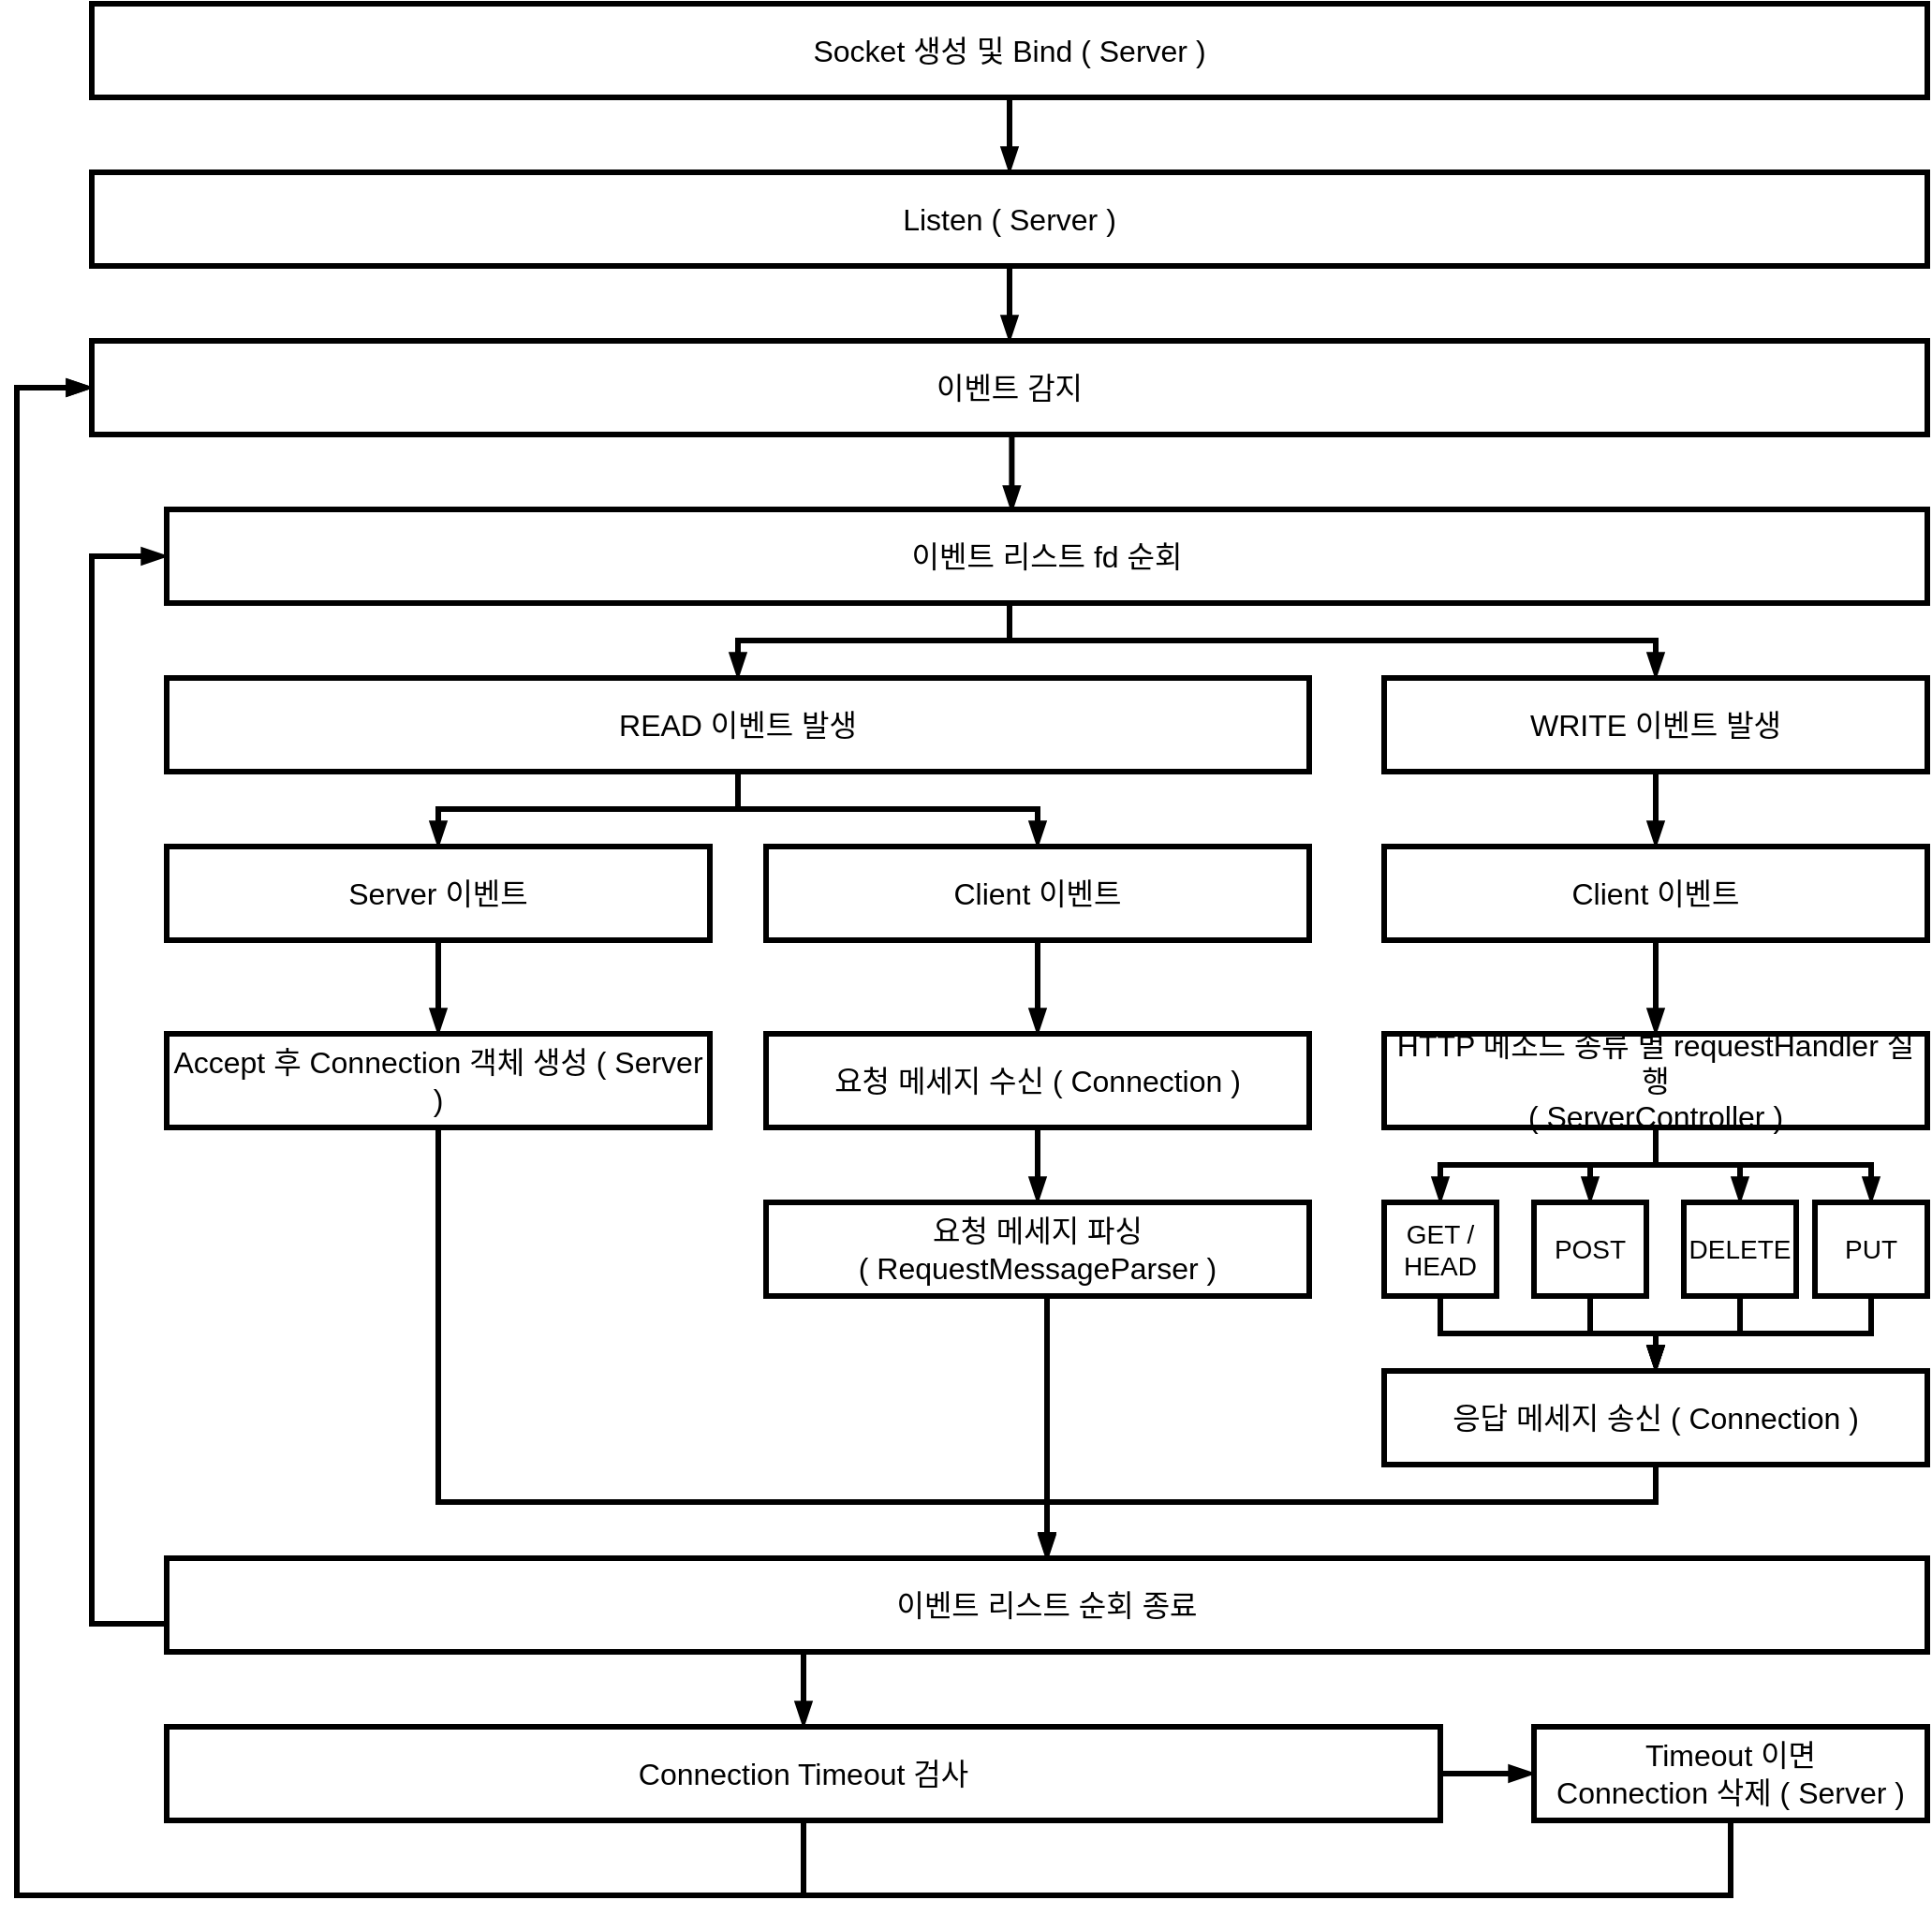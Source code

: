 <mxfile version="21.3.4" type="device" pages="5">
  <diagram name="Server" id="Ny38vXu0s3uts9oPLevN">
    <mxGraphModel dx="1478" dy="899" grid="1" gridSize="10" guides="1" tooltips="1" connect="1" arrows="1" fold="1" page="1" pageScale="1" pageWidth="850" pageHeight="1100" math="0" shadow="0">
      <root>
        <mxCell id="0" />
        <mxCell id="1" parent="0" />
        <mxCell id="Z1SarjyV387bxoBxRJpZ-27" style="edgeStyle=orthogonalEdgeStyle;rounded=0;orthogonalLoop=1;jettySize=auto;html=1;exitX=0.5;exitY=1;exitDx=0;exitDy=0;entryX=0.5;entryY=0;entryDx=0;entryDy=0;strokeWidth=3;endArrow=blockThin;endFill=1;" parent="1" source="Z1SarjyV387bxoBxRJpZ-4" target="Z1SarjyV387bxoBxRJpZ-6" edge="1">
          <mxGeometry relative="1" as="geometry" />
        </mxCell>
        <mxCell id="Z1SarjyV387bxoBxRJpZ-4" value="&lt;span style=&quot;font-size: 16px;&quot;&gt;Socket 생성 및 Bind ( Server )&lt;/span&gt;" style="rounded=0;whiteSpace=wrap;html=1;strokeWidth=3;" parent="1" vertex="1">
          <mxGeometry x="80" y="40" width="980" height="50" as="geometry" />
        </mxCell>
        <mxCell id="9jqolAqHjXgI4w7DdtWd-3" style="edgeStyle=orthogonalEdgeStyle;rounded=0;orthogonalLoop=1;jettySize=auto;html=1;exitX=0.5;exitY=1;exitDx=0;exitDy=0;entryX=0.5;entryY=0;entryDx=0;entryDy=0;strokeWidth=3;endArrow=blockThin;endFill=1;" edge="1" parent="1" source="Z1SarjyV387bxoBxRJpZ-5" target="OSDeE9U1ssSlSpSSex_0-1">
          <mxGeometry relative="1" as="geometry">
            <Array as="points">
              <mxPoint x="265" y="840" />
              <mxPoint x="590" y="840" />
            </Array>
          </mxGeometry>
        </mxCell>
        <mxCell id="Z1SarjyV387bxoBxRJpZ-5" value="&lt;span style=&quot;font-size: 16px;&quot;&gt;Accept 후 Connection 객체 생성 ( Server )&lt;/span&gt;" style="rounded=0;whiteSpace=wrap;html=1;strokeWidth=3;" parent="1" vertex="1">
          <mxGeometry x="120" y="590" width="290" height="50" as="geometry" />
        </mxCell>
        <mxCell id="Z1SarjyV387bxoBxRJpZ-28" style="edgeStyle=orthogonalEdgeStyle;rounded=0;orthogonalLoop=1;jettySize=auto;html=1;exitX=0.5;exitY=1;exitDx=0;exitDy=0;strokeWidth=3;endArrow=blockThin;endFill=1;entryX=0.5;entryY=0;entryDx=0;entryDy=0;" parent="1" source="Z1SarjyV387bxoBxRJpZ-6" target="0lflEqWZM_XcYg7FdxWU-4" edge="1">
          <mxGeometry relative="1" as="geometry">
            <mxPoint x="430" y="230" as="targetPoint" />
          </mxGeometry>
        </mxCell>
        <mxCell id="Z1SarjyV387bxoBxRJpZ-6" value="&lt;font style=&quot;font-size: 16px;&quot;&gt;Listen ( Server )&lt;/font&gt;" style="rounded=0;whiteSpace=wrap;html=1;strokeWidth=3;" parent="1" vertex="1">
          <mxGeometry x="80" y="130" width="980" height="50" as="geometry" />
        </mxCell>
        <mxCell id="Z1SarjyV387bxoBxRJpZ-30" style="edgeStyle=orthogonalEdgeStyle;rounded=0;orthogonalLoop=1;jettySize=auto;html=1;exitX=0.5;exitY=1;exitDx=0;exitDy=0;entryX=0.5;entryY=0;entryDx=0;entryDy=0;strokeWidth=3;endArrow=blockThin;endFill=1;" parent="1" source="Z1SarjyV387bxoBxRJpZ-7" target="Z1SarjyV387bxoBxRJpZ-12" edge="1">
          <mxGeometry relative="1" as="geometry" />
        </mxCell>
        <mxCell id="Z1SarjyV387bxoBxRJpZ-7" value="&lt;font style=&quot;font-size: 16px;&quot;&gt;요청 메세지 수신 ( Connection )&lt;/font&gt;" style="rounded=0;whiteSpace=wrap;html=1;strokeWidth=3;" parent="1" vertex="1">
          <mxGeometry x="440" y="590" width="290" height="50" as="geometry" />
        </mxCell>
        <mxCell id="9jqolAqHjXgI4w7DdtWd-2" style="edgeStyle=orthogonalEdgeStyle;rounded=0;orthogonalLoop=1;jettySize=auto;html=1;exitX=0.5;exitY=1;exitDx=0;exitDy=0;strokeWidth=3;endArrow=blockThin;endFill=1;" edge="1" parent="1">
          <mxGeometry relative="1" as="geometry">
            <mxPoint x="590" y="871" as="targetPoint" />
            <mxPoint x="585" y="721" as="sourcePoint" />
            <Array as="points">
              <mxPoint x="590" y="721" />
            </Array>
          </mxGeometry>
        </mxCell>
        <mxCell id="Z1SarjyV387bxoBxRJpZ-12" value="&lt;span style=&quot;font-size: 16px;&quot;&gt;요청 메세지 파싱 &lt;br&gt;( RequestMessageParser )&lt;br&gt;&lt;/span&gt;" style="rounded=0;whiteSpace=wrap;html=1;strokeWidth=3;" parent="1" vertex="1">
          <mxGeometry x="440" y="680" width="290" height="50" as="geometry" />
        </mxCell>
        <mxCell id="9jqolAqHjXgI4w7DdtWd-14" style="edgeStyle=orthogonalEdgeStyle;rounded=0;orthogonalLoop=1;jettySize=auto;html=1;exitX=0.5;exitY=1;exitDx=0;exitDy=0;entryX=0.5;entryY=0;entryDx=0;entryDy=0;strokeWidth=3;endArrow=blockThin;endFill=1;" edge="1" parent="1" source="Z1SarjyV387bxoBxRJpZ-13" target="Z1SarjyV387bxoBxRJpZ-16">
          <mxGeometry relative="1" as="geometry" />
        </mxCell>
        <mxCell id="9jqolAqHjXgI4w7DdtWd-15" style="edgeStyle=orthogonalEdgeStyle;rounded=0;orthogonalLoop=1;jettySize=auto;html=1;exitX=0.5;exitY=1;exitDx=0;exitDy=0;entryX=0.5;entryY=0;entryDx=0;entryDy=0;strokeWidth=3;endArrow=blockThin;endFill=1;" edge="1" parent="1" source="Z1SarjyV387bxoBxRJpZ-13" target="Z1SarjyV387bxoBxRJpZ-21">
          <mxGeometry relative="1" as="geometry" />
        </mxCell>
        <mxCell id="9jqolAqHjXgI4w7DdtWd-16" style="edgeStyle=orthogonalEdgeStyle;rounded=0;orthogonalLoop=1;jettySize=auto;html=1;exitX=0.5;exitY=1;exitDx=0;exitDy=0;entryX=0.5;entryY=0;entryDx=0;entryDy=0;strokeWidth=3;endArrow=blockThin;endFill=1;" edge="1" parent="1" source="Z1SarjyV387bxoBxRJpZ-13" target="Z1SarjyV387bxoBxRJpZ-22">
          <mxGeometry relative="1" as="geometry" />
        </mxCell>
        <mxCell id="9jqolAqHjXgI4w7DdtWd-17" style="edgeStyle=orthogonalEdgeStyle;rounded=0;orthogonalLoop=1;jettySize=auto;html=1;exitX=0.5;exitY=1;exitDx=0;exitDy=0;entryX=0.5;entryY=0;entryDx=0;entryDy=0;strokeWidth=3;endArrow=blockThin;endFill=1;" edge="1" parent="1" source="Z1SarjyV387bxoBxRJpZ-13" target="Z1SarjyV387bxoBxRJpZ-23">
          <mxGeometry relative="1" as="geometry" />
        </mxCell>
        <mxCell id="Z1SarjyV387bxoBxRJpZ-13" value="&lt;span style=&quot;font-size: 16px;&quot;&gt;HTTP 메소드 종류 별 requestHandler 실행 &lt;br&gt;( ServerController )&lt;br&gt;&lt;/span&gt;" style="rounded=0;whiteSpace=wrap;html=1;strokeWidth=3;" parent="1" vertex="1">
          <mxGeometry x="770" y="590" width="290" height="50" as="geometry" />
        </mxCell>
        <mxCell id="9jqolAqHjXgI4w7DdtWd-21" style="edgeStyle=orthogonalEdgeStyle;rounded=0;orthogonalLoop=1;jettySize=auto;html=1;exitX=0.5;exitY=1;exitDx=0;exitDy=0;entryX=0.5;entryY=0;entryDx=0;entryDy=0;strokeWidth=3;endArrow=blockThin;endFill=1;" edge="1" parent="1" source="Z1SarjyV387bxoBxRJpZ-16" target="Z1SarjyV387bxoBxRJpZ-24">
          <mxGeometry relative="1" as="geometry" />
        </mxCell>
        <mxCell id="Z1SarjyV387bxoBxRJpZ-16" value="&lt;font style=&quot;font-size: 14px;&quot;&gt;GET / HEAD&lt;/font&gt;" style="rounded=0;whiteSpace=wrap;html=1;strokeWidth=3;" parent="1" vertex="1">
          <mxGeometry x="770" y="680" width="60" height="50" as="geometry" />
        </mxCell>
        <mxCell id="9jqolAqHjXgI4w7DdtWd-20" style="edgeStyle=orthogonalEdgeStyle;rounded=0;orthogonalLoop=1;jettySize=auto;html=1;exitX=0.5;exitY=1;exitDx=0;exitDy=0;entryX=0.5;entryY=0;entryDx=0;entryDy=0;strokeWidth=3;endArrow=blockThin;endFill=1;" edge="1" parent="1" source="Z1SarjyV387bxoBxRJpZ-21" target="Z1SarjyV387bxoBxRJpZ-24">
          <mxGeometry relative="1" as="geometry" />
        </mxCell>
        <mxCell id="Z1SarjyV387bxoBxRJpZ-21" value="&lt;font style=&quot;font-size: 14px;&quot;&gt;POST&lt;/font&gt;" style="rounded=0;whiteSpace=wrap;html=1;strokeWidth=3;" parent="1" vertex="1">
          <mxGeometry x="850" y="680" width="60" height="50" as="geometry" />
        </mxCell>
        <mxCell id="9jqolAqHjXgI4w7DdtWd-19" style="edgeStyle=orthogonalEdgeStyle;rounded=0;orthogonalLoop=1;jettySize=auto;html=1;exitX=0.5;exitY=1;exitDx=0;exitDy=0;entryX=0.5;entryY=0;entryDx=0;entryDy=0;strokeWidth=3;endArrow=blockThin;endFill=1;" edge="1" parent="1" source="Z1SarjyV387bxoBxRJpZ-22" target="Z1SarjyV387bxoBxRJpZ-24">
          <mxGeometry relative="1" as="geometry" />
        </mxCell>
        <mxCell id="Z1SarjyV387bxoBxRJpZ-22" value="&lt;font style=&quot;font-size: 14px;&quot;&gt;DELETE&lt;/font&gt;" style="rounded=0;whiteSpace=wrap;html=1;strokeWidth=3;" parent="1" vertex="1">
          <mxGeometry x="930" y="680" width="60" height="50" as="geometry" />
        </mxCell>
        <mxCell id="9jqolAqHjXgI4w7DdtWd-18" style="edgeStyle=orthogonalEdgeStyle;rounded=0;orthogonalLoop=1;jettySize=auto;html=1;exitX=0.5;exitY=1;exitDx=0;exitDy=0;entryX=0.5;entryY=0;entryDx=0;entryDy=0;strokeWidth=3;endArrow=blockThin;endFill=1;" edge="1" parent="1" source="Z1SarjyV387bxoBxRJpZ-23" target="Z1SarjyV387bxoBxRJpZ-24">
          <mxGeometry relative="1" as="geometry" />
        </mxCell>
        <mxCell id="Z1SarjyV387bxoBxRJpZ-23" value="&lt;font style=&quot;font-size: 14px;&quot;&gt;PUT&lt;/font&gt;" style="rounded=0;whiteSpace=wrap;html=1;strokeWidth=3;" parent="1" vertex="1">
          <mxGeometry x="1000" y="680" width="60" height="50" as="geometry" />
        </mxCell>
        <mxCell id="9jqolAqHjXgI4w7DdtWd-1" style="edgeStyle=orthogonalEdgeStyle;rounded=0;orthogonalLoop=1;jettySize=auto;html=1;exitX=0.5;exitY=1;exitDx=0;exitDy=0;entryX=0.5;entryY=0;entryDx=0;entryDy=0;strokeWidth=3;endArrow=blockThin;endFill=1;" edge="1" parent="1" source="Z1SarjyV387bxoBxRJpZ-24" target="OSDeE9U1ssSlSpSSex_0-1">
          <mxGeometry relative="1" as="geometry">
            <Array as="points">
              <mxPoint x="915" y="840" />
              <mxPoint x="590" y="840" />
            </Array>
          </mxGeometry>
        </mxCell>
        <mxCell id="Z1SarjyV387bxoBxRJpZ-24" value="&lt;span style=&quot;font-size: 16px;&quot;&gt;응답 메세지 송신 ( Connection )&lt;br&gt;&lt;/span&gt;" style="rounded=0;whiteSpace=wrap;html=1;strokeWidth=3;" parent="1" vertex="1">
          <mxGeometry x="770" y="770" width="290" height="50" as="geometry" />
        </mxCell>
        <mxCell id="9jqolAqHjXgI4w7DdtWd-22" style="edgeStyle=orthogonalEdgeStyle;rounded=0;orthogonalLoop=1;jettySize=auto;html=1;exitX=0.5;exitY=1;exitDx=0;exitDy=0;entryX=0;entryY=0.5;entryDx=0;entryDy=0;strokeWidth=3;endArrow=blockThin;endFill=1;" edge="1" parent="1" source="Z1SarjyV387bxoBxRJpZ-25" target="0lflEqWZM_XcYg7FdxWU-4">
          <mxGeometry relative="1" as="geometry">
            <Array as="points">
              <mxPoint x="955" y="1050" />
              <mxPoint x="40" y="1050" />
              <mxPoint x="40" y="245" />
            </Array>
          </mxGeometry>
        </mxCell>
        <mxCell id="Z1SarjyV387bxoBxRJpZ-25" value="&lt;span style=&quot;font-size: 16px;&quot;&gt;Timeout 이면 &lt;br&gt;Connection 삭제 ( Server )&lt;br&gt;&lt;/span&gt;" style="rounded=0;whiteSpace=wrap;html=1;strokeWidth=3;" parent="1" vertex="1">
          <mxGeometry x="850" y="960" width="210" height="50" as="geometry" />
        </mxCell>
        <mxCell id="9jqolAqHjXgI4w7DdtWd-13" style="edgeStyle=orthogonalEdgeStyle;rounded=0;orthogonalLoop=1;jettySize=auto;html=1;exitX=0.5;exitY=1;exitDx=0;exitDy=0;entryX=0.48;entryY=0.02;entryDx=0;entryDy=0;entryPerimeter=0;strokeWidth=3;endArrow=blockThin;endFill=1;" edge="1" parent="1" source="0lflEqWZM_XcYg7FdxWU-4" target="0lflEqWZM_XcYg7FdxWU-9">
          <mxGeometry relative="1" as="geometry">
            <Array as="points">
              <mxPoint x="571" y="270" />
            </Array>
          </mxGeometry>
        </mxCell>
        <mxCell id="0lflEqWZM_XcYg7FdxWU-4" value="&lt;span style=&quot;font-size: 16px;&quot;&gt;이벤트 감지&lt;/span&gt;" style="rounded=0;whiteSpace=wrap;html=1;strokeWidth=3;" vertex="1" parent="1">
          <mxGeometry x="80" y="220" width="980" height="50" as="geometry" />
        </mxCell>
        <mxCell id="9jqolAqHjXgI4w7DdtWd-9" style="edgeStyle=orthogonalEdgeStyle;rounded=0;orthogonalLoop=1;jettySize=auto;html=1;exitX=0.5;exitY=1;exitDx=0;exitDy=0;entryX=0.5;entryY=0;entryDx=0;entryDy=0;strokeWidth=3;endArrow=blockThin;endFill=1;" edge="1" parent="1" source="0lflEqWZM_XcYg7FdxWU-6" target="0lflEqWZM_XcYg7FdxWU-18">
          <mxGeometry relative="1" as="geometry" />
        </mxCell>
        <mxCell id="9jqolAqHjXgI4w7DdtWd-10" style="edgeStyle=orthogonalEdgeStyle;rounded=0;orthogonalLoop=1;jettySize=auto;html=1;exitX=0.5;exitY=1;exitDx=0;exitDy=0;entryX=0.5;entryY=0;entryDx=0;entryDy=0;strokeWidth=3;endArrow=blockThin;endFill=1;" edge="1" parent="1" source="0lflEqWZM_XcYg7FdxWU-6" target="0lflEqWZM_XcYg7FdxWU-17">
          <mxGeometry relative="1" as="geometry" />
        </mxCell>
        <mxCell id="0lflEqWZM_XcYg7FdxWU-6" value="&lt;span style=&quot;font-size: 16px;&quot;&gt;READ 이벤트 발생&lt;/span&gt;" style="rounded=0;whiteSpace=wrap;html=1;strokeWidth=3;" vertex="1" parent="1">
          <mxGeometry x="120" y="400" width="610" height="50" as="geometry" />
        </mxCell>
        <mxCell id="9jqolAqHjXgI4w7DdtWd-7" style="edgeStyle=orthogonalEdgeStyle;rounded=0;orthogonalLoop=1;jettySize=auto;html=1;exitX=0.5;exitY=1;exitDx=0;exitDy=0;entryX=0.5;entryY=0;entryDx=0;entryDy=0;strokeWidth=3;endArrow=blockThin;endFill=1;" edge="1" parent="1" source="0lflEqWZM_XcYg7FdxWU-7" target="0lflEqWZM_XcYg7FdxWU-14">
          <mxGeometry relative="1" as="geometry" />
        </mxCell>
        <mxCell id="0lflEqWZM_XcYg7FdxWU-7" value="&lt;span style=&quot;font-size: 16px;&quot;&gt;WRITE 이벤트 발생&lt;/span&gt;" style="rounded=0;whiteSpace=wrap;html=1;strokeWidth=3;" vertex="1" parent="1">
          <mxGeometry x="770" y="400" width="290" height="50" as="geometry" />
        </mxCell>
        <mxCell id="9jqolAqHjXgI4w7DdtWd-11" style="edgeStyle=orthogonalEdgeStyle;rounded=0;orthogonalLoop=1;jettySize=auto;html=1;exitX=0.5;exitY=1;exitDx=0;exitDy=0;entryX=0.5;entryY=0;entryDx=0;entryDy=0;strokeWidth=3;endArrow=blockThin;endFill=1;" edge="1" parent="1" source="0lflEqWZM_XcYg7FdxWU-9" target="0lflEqWZM_XcYg7FdxWU-6">
          <mxGeometry relative="1" as="geometry">
            <Array as="points">
              <mxPoint x="570" y="360" />
              <mxPoint x="570" y="380" />
              <mxPoint x="425" y="380" />
            </Array>
          </mxGeometry>
        </mxCell>
        <mxCell id="9jqolAqHjXgI4w7DdtWd-12" style="edgeStyle=orthogonalEdgeStyle;rounded=0;orthogonalLoop=1;jettySize=auto;html=1;strokeWidth=3;endArrow=blockThin;endFill=1;" edge="1" parent="1" target="0lflEqWZM_XcYg7FdxWU-7">
          <mxGeometry relative="1" as="geometry">
            <mxPoint x="570" y="370" as="sourcePoint" />
            <Array as="points">
              <mxPoint x="570" y="360" />
              <mxPoint x="570" y="380" />
              <mxPoint x="915" y="380" />
            </Array>
          </mxGeometry>
        </mxCell>
        <mxCell id="0lflEqWZM_XcYg7FdxWU-9" value="&lt;span style=&quot;font-size: 16px;&quot;&gt;이벤트 리스트 fd 순회&lt;/span&gt;" style="rounded=0;whiteSpace=wrap;html=1;strokeWidth=3;" vertex="1" parent="1">
          <mxGeometry x="120" y="310" width="940" height="50" as="geometry" />
        </mxCell>
        <mxCell id="9jqolAqHjXgI4w7DdtWd-6" style="edgeStyle=orthogonalEdgeStyle;rounded=0;orthogonalLoop=1;jettySize=auto;html=1;exitX=0.5;exitY=1;exitDx=0;exitDy=0;entryX=0.5;entryY=0;entryDx=0;entryDy=0;strokeWidth=3;endArrow=blockThin;endFill=1;" edge="1" parent="1" source="0lflEqWZM_XcYg7FdxWU-14" target="Z1SarjyV387bxoBxRJpZ-13">
          <mxGeometry relative="1" as="geometry" />
        </mxCell>
        <mxCell id="0lflEqWZM_XcYg7FdxWU-14" value="&lt;span style=&quot;font-size: 16px;&quot;&gt;Client 이벤트&lt;/span&gt;" style="rounded=0;whiteSpace=wrap;html=1;strokeWidth=3;" vertex="1" parent="1">
          <mxGeometry x="770" y="490" width="290" height="50" as="geometry" />
        </mxCell>
        <mxCell id="9jqolAqHjXgI4w7DdtWd-4" style="edgeStyle=orthogonalEdgeStyle;rounded=0;orthogonalLoop=1;jettySize=auto;html=1;exitX=0.5;exitY=1;exitDx=0;exitDy=0;entryX=0.5;entryY=0;entryDx=0;entryDy=0;strokeWidth=3;endArrow=blockThin;endFill=1;" edge="1" parent="1" source="0lflEqWZM_XcYg7FdxWU-17" target="Z1SarjyV387bxoBxRJpZ-5">
          <mxGeometry relative="1" as="geometry" />
        </mxCell>
        <mxCell id="0lflEqWZM_XcYg7FdxWU-17" value="&lt;span style=&quot;font-size: 16px;&quot;&gt;Server 이벤트&lt;/span&gt;" style="rounded=0;whiteSpace=wrap;html=1;strokeWidth=3;" vertex="1" parent="1">
          <mxGeometry x="120" y="490" width="290" height="50" as="geometry" />
        </mxCell>
        <mxCell id="9jqolAqHjXgI4w7DdtWd-5" style="edgeStyle=orthogonalEdgeStyle;rounded=0;orthogonalLoop=1;jettySize=auto;html=1;exitX=0.5;exitY=1;exitDx=0;exitDy=0;entryX=0.5;entryY=0;entryDx=0;entryDy=0;strokeWidth=3;endArrow=blockThin;endFill=1;" edge="1" parent="1" source="0lflEqWZM_XcYg7FdxWU-18" target="Z1SarjyV387bxoBxRJpZ-7">
          <mxGeometry relative="1" as="geometry" />
        </mxCell>
        <mxCell id="0lflEqWZM_XcYg7FdxWU-18" value="&lt;span style=&quot;font-size: 16px;&quot;&gt;Client 이벤트&lt;/span&gt;" style="rounded=0;whiteSpace=wrap;html=1;strokeWidth=3;" vertex="1" parent="1">
          <mxGeometry x="440" y="490" width="290" height="50" as="geometry" />
        </mxCell>
        <mxCell id="9jqolAqHjXgI4w7DdtWd-25" style="edgeStyle=orthogonalEdgeStyle;rounded=0;orthogonalLoop=1;jettySize=auto;html=1;exitX=0.5;exitY=1;exitDx=0;exitDy=0;entryX=0.5;entryY=0;entryDx=0;entryDy=0;strokeWidth=3;endArrow=blockThin;endFill=1;" edge="1" parent="1" source="OSDeE9U1ssSlSpSSex_0-1" target="9jqolAqHjXgI4w7DdtWd-23">
          <mxGeometry relative="1" as="geometry">
            <Array as="points">
              <mxPoint x="460" y="920" />
            </Array>
          </mxGeometry>
        </mxCell>
        <mxCell id="9jqolAqHjXgI4w7DdtWd-27" style="edgeStyle=orthogonalEdgeStyle;rounded=0;orthogonalLoop=1;jettySize=auto;html=1;exitX=0;exitY=0.5;exitDx=0;exitDy=0;entryX=0;entryY=0.5;entryDx=0;entryDy=0;strokeWidth=3;endArrow=blockThin;endFill=1;" edge="1" parent="1" source="OSDeE9U1ssSlSpSSex_0-1" target="0lflEqWZM_XcYg7FdxWU-9">
          <mxGeometry relative="1" as="geometry">
            <Array as="points">
              <mxPoint x="80" y="905" />
              <mxPoint x="80" y="335" />
            </Array>
          </mxGeometry>
        </mxCell>
        <mxCell id="OSDeE9U1ssSlSpSSex_0-1" value="&lt;span style=&quot;font-size: 16px;&quot;&gt;이벤트 리스트 순회 종료&lt;br&gt;&lt;/span&gt;" style="rounded=0;whiteSpace=wrap;html=1;strokeWidth=3;" vertex="1" parent="1">
          <mxGeometry x="120" y="870" width="940" height="50" as="geometry" />
        </mxCell>
        <mxCell id="9jqolAqHjXgI4w7DdtWd-29" value="" style="edgeStyle=orthogonalEdgeStyle;rounded=0;orthogonalLoop=1;jettySize=auto;html=1;strokeWidth=3;endArrow=blockThin;endFill=1;" edge="1" parent="1" source="9jqolAqHjXgI4w7DdtWd-23" target="Z1SarjyV387bxoBxRJpZ-25">
          <mxGeometry relative="1" as="geometry" />
        </mxCell>
        <mxCell id="9jqolAqHjXgI4w7DdtWd-30" style="edgeStyle=orthogonalEdgeStyle;rounded=0;orthogonalLoop=1;jettySize=auto;html=1;exitX=0.5;exitY=1;exitDx=0;exitDy=0;entryX=0;entryY=0.5;entryDx=0;entryDy=0;strokeWidth=3;endArrow=blockThin;endFill=1;" edge="1" parent="1" source="9jqolAqHjXgI4w7DdtWd-23" target="0lflEqWZM_XcYg7FdxWU-4">
          <mxGeometry relative="1" as="geometry">
            <Array as="points">
              <mxPoint x="460" y="1050" />
              <mxPoint x="40" y="1050" />
              <mxPoint x="40" y="245" />
            </Array>
          </mxGeometry>
        </mxCell>
        <mxCell id="9jqolAqHjXgI4w7DdtWd-23" value="&lt;span style=&quot;font-size: 16px;&quot;&gt;Connection Timeout 검사&lt;br&gt;&lt;/span&gt;" style="rounded=0;whiteSpace=wrap;html=1;strokeWidth=3;" vertex="1" parent="1">
          <mxGeometry x="120" y="960" width="680" height="50" as="geometry" />
        </mxCell>
      </root>
    </mxGraphModel>
  </diagram>
  <diagram id="M9g7d2FF81jYp79rdxgY" name="GET_handler">
    <mxGraphModel dx="2074" dy="1088" grid="1" gridSize="10" guides="1" tooltips="1" connect="1" arrows="1" fold="1" page="1" pageScale="1" pageWidth="850" pageHeight="1100" math="0" shadow="0">
      <root>
        <mxCell id="0" />
        <mxCell id="1" parent="0" />
        <mxCell id="GMyvYdKoe5PW9vri0eFx-3" style="edgeStyle=orthogonalEdgeStyle;rounded=0;orthogonalLoop=1;jettySize=auto;html=1;exitX=0.5;exitY=1;exitDx=0;exitDy=0;entryX=0.5;entryY=0;entryDx=0;entryDy=0;strokeWidth=3;endArrow=blockThin;endFill=1;" parent="1" source="7eJt1NJ05mc4aPAgaQNr-1" target="7eJt1NJ05mc4aPAgaQNr-2" edge="1">
          <mxGeometry relative="1" as="geometry" />
        </mxCell>
        <mxCell id="7eJt1NJ05mc4aPAgaQNr-1" value="&lt;span style=&quot;font-size: 16px;&quot;&gt;GetRequestHandler 객체 생성&lt;/span&gt;" style="rounded=0;whiteSpace=wrap;html=1;strokeWidth=3;" parent="1" vertex="1">
          <mxGeometry x="80" y="40" width="690" height="50" as="geometry" />
        </mxCell>
        <mxCell id="GMyvYdKoe5PW9vri0eFx-4" style="edgeStyle=orthogonalEdgeStyle;rounded=0;orthogonalLoop=1;jettySize=auto;html=1;exitX=0.5;exitY=1;exitDx=0;exitDy=0;entryX=0.5;entryY=0;entryDx=0;entryDy=0;strokeWidth=3;endArrow=blockThin;endFill=1;" parent="1" source="7eJt1NJ05mc4aPAgaQNr-2" target="7eJt1NJ05mc4aPAgaQNr-3" edge="1">
          <mxGeometry relative="1" as="geometry" />
        </mxCell>
        <mxCell id="7eJt1NJ05mc4aPAgaQNr-2" value="requestTarget에 대한 Location Block 리다이렉션" style="rounded=0;whiteSpace=wrap;html=1;strokeWidth=3;fontSize=16;" parent="1" vertex="1">
          <mxGeometry x="80" y="130" width="690" height="50" as="geometry" />
        </mxCell>
        <mxCell id="GMyvYdKoe5PW9vri0eFx-8" style="edgeStyle=orthogonalEdgeStyle;rounded=0;orthogonalLoop=1;jettySize=auto;html=1;exitX=0.25;exitY=1;exitDx=0;exitDy=0;entryX=0.444;entryY=-0.02;entryDx=0;entryDy=0;entryPerimeter=0;strokeWidth=3;endArrow=blockThin;endFill=1;" parent="1" edge="1">
          <mxGeometry relative="1" as="geometry">
            <mxPoint x="274.5" y="270" as="sourcePoint" />
            <mxPoint x="275.16" y="309" as="targetPoint" />
            <Array as="points">
              <mxPoint x="275" y="290" />
              <mxPoint x="275" y="290" />
            </Array>
          </mxGeometry>
        </mxCell>
        <mxCell id="7eJt1NJ05mc4aPAgaQNr-3" value="HTTP 요청 메시지 유효성 검사" style="rounded=0;whiteSpace=wrap;html=1;strokeWidth=3;fontSize=16;" parent="1" vertex="1">
          <mxGeometry x="80" y="220" width="690" height="50" as="geometry" />
        </mxCell>
        <mxCell id="GMyvYdKoe5PW9vri0eFx-7" style="edgeStyle=orthogonalEdgeStyle;rounded=0;orthogonalLoop=1;jettySize=auto;html=1;exitX=0.5;exitY=0;exitDx=0;exitDy=0;entryX=0.5;entryY=0;entryDx=0;entryDy=0;" parent="1" source="7eJt1NJ05mc4aPAgaQNr-5" target="7eJt1NJ05mc4aPAgaQNr-5" edge="1">
          <mxGeometry relative="1" as="geometry" />
        </mxCell>
        <mxCell id="GMyvYdKoe5PW9vri0eFx-9" style="edgeStyle=orthogonalEdgeStyle;rounded=0;orthogonalLoop=1;jettySize=auto;html=1;exitX=0.5;exitY=1;exitDx=0;exitDy=0;entryX=0.5;entryY=0;entryDx=0;entryDy=0;strokeWidth=3;endArrow=blockThin;endFill=1;" parent="1" source="7eJt1NJ05mc4aPAgaQNr-5" target="YpVxli-ZfrWEM21YUndf-1" edge="1">
          <mxGeometry relative="1" as="geometry" />
        </mxCell>
        <mxCell id="GMyvYdKoe5PW9vri0eFx-10" style="edgeStyle=orthogonalEdgeStyle;rounded=0;orthogonalLoop=1;jettySize=auto;html=1;exitX=1;exitY=0.5;exitDx=0;exitDy=0;entryX=0;entryY=0.5;entryDx=0;entryDy=0;strokeWidth=3;endArrow=blockThin;endFill=1;" parent="1" source="7eJt1NJ05mc4aPAgaQNr-5" target="7eJt1NJ05mc4aPAgaQNr-6" edge="1">
          <mxGeometry relative="1" as="geometry" />
        </mxCell>
        <mxCell id="7eJt1NJ05mc4aPAgaQNr-5" value="HTTP 메소드 권한 검사" style="rounded=0;whiteSpace=wrap;html=1;strokeWidth=3;fontSize=16;" parent="1" vertex="1">
          <mxGeometry x="80" y="310" width="390" height="50" as="geometry" />
        </mxCell>
        <mxCell id="GMyvYdKoe5PW9vri0eFx-40" style="edgeStyle=orthogonalEdgeStyle;rounded=0;orthogonalLoop=1;jettySize=auto;html=1;exitX=1;exitY=0.5;exitDx=0;exitDy=0;entryX=1;entryY=0.5;entryDx=0;entryDy=0;strokeWidth=3;endArrow=blockThin;endFill=1;" parent="1" source="7eJt1NJ05mc4aPAgaQNr-6" target="GMyvYdKoe5PW9vri0eFx-23" edge="1">
          <mxGeometry relative="1" as="geometry">
            <Array as="points">
              <mxPoint x="810" y="335" />
              <mxPoint x="810" y="1185" />
            </Array>
          </mxGeometry>
        </mxCell>
        <mxCell id="7eJt1NJ05mc4aPAgaQNr-6" value="메소드 권한이 없으면&lt;br&gt;405 Error" style="rounded=0;whiteSpace=wrap;html=1;strokeWidth=3;fontSize=16;" parent="1" vertex="1">
          <mxGeometry x="550" y="310" width="220" height="50" as="geometry" />
        </mxCell>
        <mxCell id="GMyvYdKoe5PW9vri0eFx-11" style="edgeStyle=orthogonalEdgeStyle;rounded=0;orthogonalLoop=1;jettySize=auto;html=1;exitX=1;exitY=0.5;exitDx=0;exitDy=0;entryX=0;entryY=0.5;entryDx=0;entryDy=0;strokeWidth=3;endArrow=blockThin;endFill=1;" parent="1" source="YpVxli-ZfrWEM21YUndf-1" target="YpVxli-ZfrWEM21YUndf-3" edge="1">
          <mxGeometry relative="1" as="geometry" />
        </mxCell>
        <mxCell id="GMyvYdKoe5PW9vri0eFx-15" style="edgeStyle=orthogonalEdgeStyle;rounded=0;orthogonalLoop=1;jettySize=auto;html=1;exitX=0.5;exitY=1;exitDx=0;exitDy=0;entryX=0.5;entryY=0;entryDx=0;entryDy=0;strokeWidth=3;endArrow=blockThin;endFill=1;" parent="1" source="YpVxli-ZfrWEM21YUndf-1" target="YpVxli-ZfrWEM21YUndf-4" edge="1">
          <mxGeometry relative="1" as="geometry" />
        </mxCell>
        <mxCell id="YpVxli-ZfrWEM21YUndf-1" value="HTTP 버전 유효성 검사" style="rounded=0;whiteSpace=wrap;html=1;strokeWidth=3;fontSize=16;" parent="1" vertex="1">
          <mxGeometry x="80" y="400" width="390" height="50" as="geometry" />
        </mxCell>
        <mxCell id="GMyvYdKoe5PW9vri0eFx-39" style="edgeStyle=orthogonalEdgeStyle;rounded=0;orthogonalLoop=1;jettySize=auto;html=1;exitX=1;exitY=0.5;exitDx=0;exitDy=0;entryX=1;entryY=0.5;entryDx=0;entryDy=0;strokeWidth=3;endArrow=blockThin;endFill=1;" parent="1" source="YpVxli-ZfrWEM21YUndf-3" target="GMyvYdKoe5PW9vri0eFx-23" edge="1">
          <mxGeometry relative="1" as="geometry">
            <Array as="points">
              <mxPoint x="810" y="425" />
              <mxPoint x="810" y="1185" />
            </Array>
          </mxGeometry>
        </mxCell>
        <mxCell id="YpVxli-ZfrWEM21YUndf-3" value="메소드 버전 유효성 검사 실패&lt;br&gt;400 Error" style="rounded=0;whiteSpace=wrap;html=1;strokeWidth=3;fontSize=16;" parent="1" vertex="1">
          <mxGeometry x="550" y="400" width="220" height="50" as="geometry" />
        </mxCell>
        <mxCell id="GMyvYdKoe5PW9vri0eFx-12" style="edgeStyle=orthogonalEdgeStyle;rounded=0;orthogonalLoop=1;jettySize=auto;html=1;exitX=1;exitY=0.5;exitDx=0;exitDy=0;entryX=0;entryY=0.5;entryDx=0;entryDy=0;strokeWidth=3;endArrow=blockThin;endFill=1;" parent="1" source="YpVxli-ZfrWEM21YUndf-4" target="YpVxli-ZfrWEM21YUndf-5" edge="1">
          <mxGeometry relative="1" as="geometry" />
        </mxCell>
        <mxCell id="GMyvYdKoe5PW9vri0eFx-16" style="edgeStyle=orthogonalEdgeStyle;rounded=0;orthogonalLoop=1;jettySize=auto;html=1;exitX=0.5;exitY=1;exitDx=0;exitDy=0;entryX=0.5;entryY=0;entryDx=0;entryDy=0;strokeWidth=3;endArrow=blockThin;endFill=1;" parent="1" source="YpVxli-ZfrWEM21YUndf-4" target="YpVxli-ZfrWEM21YUndf-6" edge="1">
          <mxGeometry relative="1" as="geometry" />
        </mxCell>
        <mxCell id="YpVxli-ZfrWEM21YUndf-4" value="HTTP 메세지 바디 크기 검사" style="rounded=0;whiteSpace=wrap;html=1;strokeWidth=3;fontSize=16;" parent="1" vertex="1">
          <mxGeometry x="80" y="490" width="390" height="50" as="geometry" />
        </mxCell>
        <mxCell id="GMyvYdKoe5PW9vri0eFx-38" style="edgeStyle=orthogonalEdgeStyle;rounded=0;orthogonalLoop=1;jettySize=auto;html=1;exitX=1;exitY=0.5;exitDx=0;exitDy=0;entryX=1;entryY=0.5;entryDx=0;entryDy=0;strokeWidth=3;endArrow=blockThin;endFill=1;" parent="1" source="YpVxli-ZfrWEM21YUndf-5" target="GMyvYdKoe5PW9vri0eFx-23" edge="1">
          <mxGeometry relative="1" as="geometry">
            <Array as="points">
              <mxPoint x="810" y="515" />
              <mxPoint x="810" y="1185" />
            </Array>
          </mxGeometry>
        </mxCell>
        <mxCell id="YpVxli-ZfrWEM21YUndf-5" value="메시지 바디가 너무 크면&lt;br&gt;413 Error" style="rounded=0;whiteSpace=wrap;html=1;strokeWidth=3;fontSize=16;" parent="1" vertex="1">
          <mxGeometry x="550" y="490" width="220" height="50" as="geometry" />
        </mxCell>
        <mxCell id="GMyvYdKoe5PW9vri0eFx-13" style="edgeStyle=orthogonalEdgeStyle;rounded=0;orthogonalLoop=1;jettySize=auto;html=1;exitX=1;exitY=0.5;exitDx=0;exitDy=0;entryX=0;entryY=0.5;entryDx=0;entryDy=0;strokeWidth=3;endArrow=blockThin;endFill=1;" parent="1" source="YpVxli-ZfrWEM21YUndf-6" target="YpVxli-ZfrWEM21YUndf-9" edge="1">
          <mxGeometry relative="1" as="geometry" />
        </mxCell>
        <mxCell id="GMyvYdKoe5PW9vri0eFx-14" style="edgeStyle=orthogonalEdgeStyle;rounded=0;orthogonalLoop=1;jettySize=auto;html=1;exitX=1;exitY=0.5;exitDx=0;exitDy=0;entryX=0;entryY=0.5;entryDx=0;entryDy=0;strokeWidth=3;endArrow=blockThin;endFill=1;" parent="1" source="YpVxli-ZfrWEM21YUndf-6" target="GMyvYdKoe5PW9vri0eFx-1" edge="1">
          <mxGeometry relative="1" as="geometry" />
        </mxCell>
        <mxCell id="GMyvYdKoe5PW9vri0eFx-17" style="edgeStyle=orthogonalEdgeStyle;rounded=0;orthogonalLoop=1;jettySize=auto;html=1;exitX=0.5;exitY=1;exitDx=0;exitDy=0;entryX=0.283;entryY=-0.02;entryDx=0;entryDy=0;entryPerimeter=0;strokeWidth=3;endArrow=blockThin;endFill=1;" parent="1" source="YpVxli-ZfrWEM21YUndf-6" target="GMyvYdKoe5PW9vri0eFx-2" edge="1">
          <mxGeometry relative="1" as="geometry" />
        </mxCell>
        <mxCell id="YpVxli-ZfrWEM21YUndf-6" value="requestTarget에 대한 파일 경로 찾기" style="rounded=0;whiteSpace=wrap;html=1;strokeWidth=3;fontSize=16;" parent="1" vertex="1">
          <mxGeometry x="80" y="580" width="390" height="50" as="geometry" />
        </mxCell>
        <mxCell id="GMyvYdKoe5PW9vri0eFx-37" style="edgeStyle=orthogonalEdgeStyle;rounded=0;orthogonalLoop=1;jettySize=auto;html=1;exitX=1;exitY=0.5;exitDx=0;exitDy=0;entryX=1;entryY=0.5;entryDx=0;entryDy=0;strokeWidth=3;endArrow=blockThin;endFill=1;" parent="1" source="YpVxli-ZfrWEM21YUndf-9" target="GMyvYdKoe5PW9vri0eFx-23" edge="1">
          <mxGeometry relative="1" as="geometry">
            <Array as="points">
              <mxPoint x="810" y="605" />
              <mxPoint x="810" y="1185" />
            </Array>
          </mxGeometry>
        </mxCell>
        <mxCell id="YpVxli-ZfrWEM21YUndf-9" value="파일 권한 없으면&lt;br&gt;500 Error" style="rounded=0;whiteSpace=wrap;html=1;strokeWidth=3;fontSize=16;" parent="1" vertex="1">
          <mxGeometry x="550" y="580" width="220" height="50" as="geometry" />
        </mxCell>
        <mxCell id="GMyvYdKoe5PW9vri0eFx-36" style="edgeStyle=orthogonalEdgeStyle;rounded=0;orthogonalLoop=1;jettySize=auto;html=1;exitX=1;exitY=0.5;exitDx=0;exitDy=0;entryX=1;entryY=0.5;entryDx=0;entryDy=0;strokeWidth=3;endArrow=blockThin;endFill=1;" parent="1" source="GMyvYdKoe5PW9vri0eFx-1" target="GMyvYdKoe5PW9vri0eFx-23" edge="1">
          <mxGeometry relative="1" as="geometry">
            <Array as="points">
              <mxPoint x="810" y="695" />
              <mxPoint x="810" y="1185" />
            </Array>
          </mxGeometry>
        </mxCell>
        <mxCell id="GMyvYdKoe5PW9vri0eFx-1" value="파일 경로 없으면&lt;br&gt;404 Error" style="rounded=0;whiteSpace=wrap;html=1;strokeWidth=3;fontSize=16;" parent="1" vertex="1">
          <mxGeometry x="550" y="670" width="220" height="50" as="geometry" />
        </mxCell>
        <mxCell id="GMyvYdKoe5PW9vri0eFx-20" style="edgeStyle=orthogonalEdgeStyle;rounded=0;orthogonalLoop=1;jettySize=auto;html=1;exitX=0.5;exitY=1;exitDx=0;exitDy=0;entryX=0.5;entryY=0;entryDx=0;entryDy=0;strokeWidth=3;endArrow=blockThin;endFill=1;" parent="1" source="GMyvYdKoe5PW9vri0eFx-2" target="GMyvYdKoe5PW9vri0eFx-18" edge="1">
          <mxGeometry relative="1" as="geometry" />
        </mxCell>
        <mxCell id="GMyvYdKoe5PW9vri0eFx-21" style="edgeStyle=orthogonalEdgeStyle;rounded=0;orthogonalLoop=1;jettySize=auto;html=1;exitX=0.5;exitY=1;exitDx=0;exitDy=0;entryX=0.5;entryY=0;entryDx=0;entryDy=0;strokeWidth=3;endArrow=blockThin;endFill=1;" parent="1" source="GMyvYdKoe5PW9vri0eFx-2" target="GMyvYdKoe5PW9vri0eFx-19" edge="1">
          <mxGeometry relative="1" as="geometry" />
        </mxCell>
        <mxCell id="GMyvYdKoe5PW9vri0eFx-2" value="CGI 파일인지 일반 파일인지 판별" style="rounded=0;whiteSpace=wrap;html=1;strokeWidth=3;fontSize=16;" parent="1" vertex="1">
          <mxGeometry x="80" y="760" width="690" height="50" as="geometry" />
        </mxCell>
        <mxCell id="GMyvYdKoe5PW9vri0eFx-27" style="edgeStyle=orthogonalEdgeStyle;rounded=0;orthogonalLoop=1;jettySize=auto;html=1;exitX=0.5;exitY=1;exitDx=0;exitDy=0;entryX=0.5;entryY=0;entryDx=0;entryDy=0;strokeWidth=3;endArrow=blockThin;endFill=1;" parent="1" source="GMyvYdKoe5PW9vri0eFx-18" target="GMyvYdKoe5PW9vri0eFx-24" edge="1">
          <mxGeometry relative="1" as="geometry" />
        </mxCell>
        <mxCell id="GMyvYdKoe5PW9vri0eFx-28" style="edgeStyle=orthogonalEdgeStyle;rounded=0;orthogonalLoop=1;jettySize=auto;html=1;exitX=0.5;exitY=1;exitDx=0;exitDy=0;entryX=0.5;entryY=0;entryDx=0;entryDy=0;strokeWidth=3;endArrow=blockThin;endFill=1;" parent="1" source="GMyvYdKoe5PW9vri0eFx-18" target="GMyvYdKoe5PW9vri0eFx-22" edge="1">
          <mxGeometry relative="1" as="geometry" />
        </mxCell>
        <mxCell id="GMyvYdKoe5PW9vri0eFx-18" value="디렉토리인지 일반파일인지 판별" style="rounded=0;whiteSpace=wrap;html=1;strokeWidth=3;fontSize=16;" parent="1" vertex="1">
          <mxGeometry x="80" y="890" width="320" height="50" as="geometry" />
        </mxCell>
        <mxCell id="GMyvYdKoe5PW9vri0eFx-26" style="edgeStyle=orthogonalEdgeStyle;rounded=0;orthogonalLoop=1;jettySize=auto;html=1;exitX=0.5;exitY=1;exitDx=0;exitDy=0;entryX=0.768;entryY=-0.05;entryDx=0;entryDy=0;entryPerimeter=0;strokeWidth=3;endArrow=blockThin;endFill=1;" parent="1" source="GMyvYdKoe5PW9vri0eFx-19" target="GMyvYdKoe5PW9vri0eFx-23" edge="1">
          <mxGeometry relative="1" as="geometry" />
        </mxCell>
        <mxCell id="GMyvYdKoe5PW9vri0eFx-19" value="CGI 실행 ( CGI 객체 )" style="rounded=0;whiteSpace=wrap;html=1;strokeWidth=3;fontSize=16;" parent="1" vertex="1">
          <mxGeometry x="450" y="890" width="320" height="230" as="geometry" />
        </mxCell>
        <mxCell id="fCxtK-ErBdNucKPOzTwh-13" style="edgeStyle=orthogonalEdgeStyle;rounded=0;orthogonalLoop=1;jettySize=auto;html=1;exitX=0.5;exitY=1;exitDx=0;exitDy=0;entryX=0.362;entryY=-0.04;entryDx=0;entryDy=0;entryPerimeter=0;strokeWidth=3;endArrow=blockThin;endFill=1;" parent="1" source="GMyvYdKoe5PW9vri0eFx-22" target="GMyvYdKoe5PW9vri0eFx-23" edge="1">
          <mxGeometry relative="1" as="geometry" />
        </mxCell>
        <mxCell id="GMyvYdKoe5PW9vri0eFx-22" value="파일 내용 읽기&lt;br&gt;(실패시 500 Error)" style="rounded=0;whiteSpace=wrap;html=1;strokeWidth=3;fontSize=16;" parent="1" vertex="1">
          <mxGeometry x="260" y="980" width="140" height="140" as="geometry" />
        </mxCell>
        <mxCell id="fCxtK-ErBdNucKPOzTwh-3" style="edgeStyle=orthogonalEdgeStyle;rounded=0;orthogonalLoop=1;jettySize=auto;html=1;exitX=0.5;exitY=1;exitDx=0;exitDy=0;strokeWidth=3;endArrow=blockThin;endFill=1;" parent="1" source="GMyvYdKoe5PW9vri0eFx-23" target="fCxtK-ErBdNucKPOzTwh-2" edge="1">
          <mxGeometry relative="1" as="geometry" />
        </mxCell>
        <mxCell id="GMyvYdKoe5PW9vri0eFx-23" value="GET 메소드면 메세지 바디에 결과 저장&lt;br&gt;HEAD 메소드면 결과 값 저장X" style="rounded=0;whiteSpace=wrap;html=1;strokeWidth=3;fontSize=16;" parent="1" vertex="1">
          <mxGeometry x="80" y="1160" width="690" height="50" as="geometry" />
        </mxCell>
        <mxCell id="GMyvYdKoe5PW9vri0eFx-33" style="edgeStyle=orthogonalEdgeStyle;rounded=0;orthogonalLoop=1;jettySize=auto;html=1;exitX=0.5;exitY=1;exitDx=0;exitDy=0;entryX=0.5;entryY=0;entryDx=0;entryDy=0;strokeWidth=3;endArrow=classicThin;endFill=0;" parent="1" source="GMyvYdKoe5PW9vri0eFx-24" target="GMyvYdKoe5PW9vri0eFx-32" edge="1">
          <mxGeometry relative="1" as="geometry" />
        </mxCell>
        <mxCell id="GMyvYdKoe5PW9vri0eFx-24" value="autoindex 확인" style="rounded=0;whiteSpace=wrap;html=1;strokeWidth=3;fontSize=16;" parent="1" vertex="1">
          <mxGeometry x="80" y="980" width="140" height="50" as="geometry" />
        </mxCell>
        <mxCell id="GMyvYdKoe5PW9vri0eFx-35" style="edgeStyle=orthogonalEdgeStyle;rounded=0;orthogonalLoop=1;jettySize=auto;html=1;exitX=0.5;exitY=1;exitDx=0;exitDy=0;entryX=0.101;entryY=0;entryDx=0;entryDy=0;entryPerimeter=0;strokeWidth=3;endArrow=blockThin;endFill=1;" parent="1" source="GMyvYdKoe5PW9vri0eFx-32" target="GMyvYdKoe5PW9vri0eFx-23" edge="1">
          <mxGeometry relative="1" as="geometry" />
        </mxCell>
        <mxCell id="GMyvYdKoe5PW9vri0eFx-32" value="디렉토리 리스팅&lt;br&gt;( off 면 404 Error)" style="rounded=0;whiteSpace=wrap;html=1;strokeWidth=3;fontSize=16;" parent="1" vertex="1">
          <mxGeometry x="80" y="1070" width="140" height="50" as="geometry" />
        </mxCell>
        <mxCell id="GMyvYdKoe5PW9vri0eFx-41" style="edgeStyle=orthogonalEdgeStyle;rounded=0;orthogonalLoop=1;jettySize=auto;html=1;exitX=0.5;exitY=1;exitDx=0;exitDy=0;" parent="1" source="GMyvYdKoe5PW9vri0eFx-19" target="GMyvYdKoe5PW9vri0eFx-19" edge="1">
          <mxGeometry relative="1" as="geometry" />
        </mxCell>
        <mxCell id="fCxtK-ErBdNucKPOzTwh-2" value="HTTP 응답 메세지 생성" style="rounded=0;whiteSpace=wrap;html=1;strokeWidth=3;fontSize=16;" parent="1" vertex="1">
          <mxGeometry x="80" y="1250" width="690" height="50" as="geometry" />
        </mxCell>
      </root>
    </mxGraphModel>
  </diagram>
  <diagram id="TLN0P_UCxPm7Ky4UwdBO" name="POST_handler">
    <mxGraphModel dx="2074" dy="1088" grid="1" gridSize="10" guides="1" tooltips="1" connect="1" arrows="1" fold="1" page="1" pageScale="1" pageWidth="850" pageHeight="1100" math="0" shadow="0">
      <root>
        <mxCell id="0" />
        <mxCell id="1" parent="0" />
        <mxCell id="vDAjrCye8cIqmtdn82lr-1" style="edgeStyle=orthogonalEdgeStyle;rounded=0;orthogonalLoop=1;jettySize=auto;html=1;exitX=0.5;exitY=1;exitDx=0;exitDy=0;entryX=0.5;entryY=0;entryDx=0;entryDy=0;strokeWidth=3;endArrow=blockThin;endFill=1;" parent="1" source="vDAjrCye8cIqmtdn82lr-2" target="vDAjrCye8cIqmtdn82lr-4" edge="1">
          <mxGeometry relative="1" as="geometry" />
        </mxCell>
        <mxCell id="vDAjrCye8cIqmtdn82lr-2" value="&lt;span style=&quot;font-size: 16px;&quot;&gt;PostRequestHandler 객체 생성&lt;/span&gt;" style="rounded=0;whiteSpace=wrap;html=1;strokeWidth=3;" parent="1" vertex="1">
          <mxGeometry x="80" y="40" width="690" height="50" as="geometry" />
        </mxCell>
        <mxCell id="vDAjrCye8cIqmtdn82lr-3" style="edgeStyle=orthogonalEdgeStyle;rounded=0;orthogonalLoop=1;jettySize=auto;html=1;exitX=0.5;exitY=1;exitDx=0;exitDy=0;entryX=0.5;entryY=0;entryDx=0;entryDy=0;strokeWidth=3;endArrow=blockThin;endFill=1;" parent="1" source="vDAjrCye8cIqmtdn82lr-4" target="vDAjrCye8cIqmtdn82lr-6" edge="1">
          <mxGeometry relative="1" as="geometry" />
        </mxCell>
        <mxCell id="vDAjrCye8cIqmtdn82lr-4" value="requestTarget에 대한 Location Block 리다이렉션" style="rounded=0;whiteSpace=wrap;html=1;strokeWidth=3;fontSize=16;" parent="1" vertex="1">
          <mxGeometry x="80" y="130" width="690" height="50" as="geometry" />
        </mxCell>
        <mxCell id="vDAjrCye8cIqmtdn82lr-5" style="edgeStyle=orthogonalEdgeStyle;rounded=0;orthogonalLoop=1;jettySize=auto;html=1;exitX=0.25;exitY=1;exitDx=0;exitDy=0;entryX=0.444;entryY=-0.02;entryDx=0;entryDy=0;entryPerimeter=0;strokeWidth=3;endArrow=blockThin;endFill=1;" parent="1" edge="1">
          <mxGeometry relative="1" as="geometry">
            <mxPoint x="274.5" y="270" as="sourcePoint" />
            <mxPoint x="275.16" y="309" as="targetPoint" />
            <Array as="points">
              <mxPoint x="275" y="290" />
              <mxPoint x="275" y="290" />
            </Array>
          </mxGeometry>
        </mxCell>
        <mxCell id="vDAjrCye8cIqmtdn82lr-6" value="HTTP 요청 메시지 유효성 검사" style="rounded=0;whiteSpace=wrap;html=1;strokeWidth=3;fontSize=16;" parent="1" vertex="1">
          <mxGeometry x="80" y="220" width="690" height="50" as="geometry" />
        </mxCell>
        <mxCell id="vDAjrCye8cIqmtdn82lr-7" style="edgeStyle=orthogonalEdgeStyle;rounded=0;orthogonalLoop=1;jettySize=auto;html=1;exitX=0.5;exitY=0;exitDx=0;exitDy=0;entryX=0.5;entryY=0;entryDx=0;entryDy=0;" parent="1" source="vDAjrCye8cIqmtdn82lr-10" target="vDAjrCye8cIqmtdn82lr-10" edge="1">
          <mxGeometry relative="1" as="geometry" />
        </mxCell>
        <mxCell id="vDAjrCye8cIqmtdn82lr-8" style="edgeStyle=orthogonalEdgeStyle;rounded=0;orthogonalLoop=1;jettySize=auto;html=1;exitX=0.5;exitY=1;exitDx=0;exitDy=0;entryX=0.5;entryY=0;entryDx=0;entryDy=0;strokeWidth=3;endArrow=blockThin;endFill=1;" parent="1" source="vDAjrCye8cIqmtdn82lr-10" target="vDAjrCye8cIqmtdn82lr-15" edge="1">
          <mxGeometry relative="1" as="geometry" />
        </mxCell>
        <mxCell id="vDAjrCye8cIqmtdn82lr-9" style="edgeStyle=orthogonalEdgeStyle;rounded=0;orthogonalLoop=1;jettySize=auto;html=1;exitX=1;exitY=0.5;exitDx=0;exitDy=0;entryX=0;entryY=0.5;entryDx=0;entryDy=0;strokeWidth=3;endArrow=blockThin;endFill=1;" parent="1" source="vDAjrCye8cIqmtdn82lr-10" target="vDAjrCye8cIqmtdn82lr-12" edge="1">
          <mxGeometry relative="1" as="geometry" />
        </mxCell>
        <mxCell id="vDAjrCye8cIqmtdn82lr-10" value="HTTP 메소드 권한 검사" style="rounded=0;whiteSpace=wrap;html=1;strokeWidth=3;fontSize=16;" parent="1" vertex="1">
          <mxGeometry x="80" y="310" width="390" height="50" as="geometry" />
        </mxCell>
        <mxCell id="vDAjrCye8cIqmtdn82lr-11" style="edgeStyle=orthogonalEdgeStyle;rounded=0;orthogonalLoop=1;jettySize=auto;html=1;exitX=1;exitY=0.5;exitDx=0;exitDy=0;entryX=1;entryY=0.5;entryDx=0;entryDy=0;strokeWidth=3;endArrow=blockThin;endFill=1;" parent="1" source="vDAjrCye8cIqmtdn82lr-12" target="vDAjrCye8cIqmtdn82lr-42" edge="1">
          <mxGeometry relative="1" as="geometry">
            <Array as="points">
              <mxPoint x="810" y="335" />
              <mxPoint x="810" y="875" />
            </Array>
          </mxGeometry>
        </mxCell>
        <mxCell id="vDAjrCye8cIqmtdn82lr-12" value="메소드 권한이 없으면&lt;br&gt;405 Error" style="rounded=0;whiteSpace=wrap;html=1;strokeWidth=3;fontSize=16;" parent="1" vertex="1">
          <mxGeometry x="550" y="310" width="220" height="50" as="geometry" />
        </mxCell>
        <mxCell id="vDAjrCye8cIqmtdn82lr-13" style="edgeStyle=orthogonalEdgeStyle;rounded=0;orthogonalLoop=1;jettySize=auto;html=1;exitX=1;exitY=0.5;exitDx=0;exitDy=0;entryX=0;entryY=0.5;entryDx=0;entryDy=0;strokeWidth=3;endArrow=blockThin;endFill=1;" parent="1" source="vDAjrCye8cIqmtdn82lr-15" target="vDAjrCye8cIqmtdn82lr-17" edge="1">
          <mxGeometry relative="1" as="geometry" />
        </mxCell>
        <mxCell id="vDAjrCye8cIqmtdn82lr-14" style="edgeStyle=orthogonalEdgeStyle;rounded=0;orthogonalLoop=1;jettySize=auto;html=1;exitX=0.5;exitY=1;exitDx=0;exitDy=0;entryX=0.5;entryY=0;entryDx=0;entryDy=0;strokeWidth=3;endArrow=blockThin;endFill=1;" parent="1" source="vDAjrCye8cIqmtdn82lr-15" target="vDAjrCye8cIqmtdn82lr-20" edge="1">
          <mxGeometry relative="1" as="geometry" />
        </mxCell>
        <mxCell id="vDAjrCye8cIqmtdn82lr-15" value="HTTP 버전 유효성 검사" style="rounded=0;whiteSpace=wrap;html=1;strokeWidth=3;fontSize=16;" parent="1" vertex="1">
          <mxGeometry x="80" y="400" width="390" height="50" as="geometry" />
        </mxCell>
        <mxCell id="vDAjrCye8cIqmtdn82lr-16" style="edgeStyle=orthogonalEdgeStyle;rounded=0;orthogonalLoop=1;jettySize=auto;html=1;exitX=1;exitY=0.5;exitDx=0;exitDy=0;entryX=1;entryY=0.5;entryDx=0;entryDy=0;strokeWidth=3;endArrow=blockThin;endFill=1;" parent="1" source="vDAjrCye8cIqmtdn82lr-17" target="vDAjrCye8cIqmtdn82lr-42" edge="1">
          <mxGeometry relative="1" as="geometry">
            <Array as="points">
              <mxPoint x="810" y="425" />
              <mxPoint x="810" y="875" />
            </Array>
          </mxGeometry>
        </mxCell>
        <mxCell id="vDAjrCye8cIqmtdn82lr-17" value="메소드 버전 유효성 검사 실패&lt;br&gt;400 Error" style="rounded=0;whiteSpace=wrap;html=1;strokeWidth=3;fontSize=16;" parent="1" vertex="1">
          <mxGeometry x="550" y="400" width="220" height="50" as="geometry" />
        </mxCell>
        <mxCell id="vDAjrCye8cIqmtdn82lr-18" style="edgeStyle=orthogonalEdgeStyle;rounded=0;orthogonalLoop=1;jettySize=auto;html=1;exitX=1;exitY=0.5;exitDx=0;exitDy=0;entryX=0;entryY=0.5;entryDx=0;entryDy=0;strokeWidth=3;endArrow=blockThin;endFill=1;" parent="1" source="vDAjrCye8cIqmtdn82lr-20" target="vDAjrCye8cIqmtdn82lr-22" edge="1">
          <mxGeometry relative="1" as="geometry" />
        </mxCell>
        <mxCell id="vDAjrCye8cIqmtdn82lr-19" style="edgeStyle=orthogonalEdgeStyle;rounded=0;orthogonalLoop=1;jettySize=auto;html=1;exitX=0.5;exitY=1;exitDx=0;exitDy=0;entryX=0.5;entryY=0;entryDx=0;entryDy=0;strokeWidth=3;endArrow=blockThin;endFill=1;" parent="1" source="vDAjrCye8cIqmtdn82lr-20" target="vDAjrCye8cIqmtdn82lr-26" edge="1">
          <mxGeometry relative="1" as="geometry" />
        </mxCell>
        <mxCell id="vDAjrCye8cIqmtdn82lr-20" value="HTTP 메세지 바디 크기 검사" style="rounded=0;whiteSpace=wrap;html=1;strokeWidth=3;fontSize=16;" parent="1" vertex="1">
          <mxGeometry x="80" y="490" width="390" height="50" as="geometry" />
        </mxCell>
        <mxCell id="vDAjrCye8cIqmtdn82lr-21" style="edgeStyle=orthogonalEdgeStyle;rounded=0;orthogonalLoop=1;jettySize=auto;html=1;exitX=1;exitY=0.5;exitDx=0;exitDy=0;entryX=1;entryY=0.5;entryDx=0;entryDy=0;strokeWidth=3;endArrow=blockThin;endFill=1;" parent="1" source="vDAjrCye8cIqmtdn82lr-22" target="vDAjrCye8cIqmtdn82lr-42" edge="1">
          <mxGeometry relative="1" as="geometry">
            <Array as="points">
              <mxPoint x="810" y="515" />
              <mxPoint x="810" y="875" />
            </Array>
          </mxGeometry>
        </mxCell>
        <mxCell id="vDAjrCye8cIqmtdn82lr-22" value="메시지 바디가 너무 크면&lt;br&gt;413 Error" style="rounded=0;whiteSpace=wrap;html=1;strokeWidth=3;fontSize=16;" parent="1" vertex="1">
          <mxGeometry x="550" y="490" width="220" height="50" as="geometry" />
        </mxCell>
        <mxCell id="vDAjrCye8cIqmtdn82lr-23" style="edgeStyle=orthogonalEdgeStyle;rounded=0;orthogonalLoop=1;jettySize=auto;html=1;exitX=1;exitY=0.5;exitDx=0;exitDy=0;entryX=0;entryY=0.5;entryDx=0;entryDy=0;strokeWidth=3;endArrow=blockThin;endFill=1;" parent="1" source="vDAjrCye8cIqmtdn82lr-26" target="vDAjrCye8cIqmtdn82lr-28" edge="1">
          <mxGeometry relative="1" as="geometry" />
        </mxCell>
        <mxCell id="vDAjrCye8cIqmtdn82lr-24" style="edgeStyle=orthogonalEdgeStyle;rounded=0;orthogonalLoop=1;jettySize=auto;html=1;exitX=1;exitY=0.5;exitDx=0;exitDy=0;entryX=0;entryY=0.5;entryDx=0;entryDy=0;strokeWidth=3;endArrow=blockThin;endFill=1;" parent="1" source="vDAjrCye8cIqmtdn82lr-26" target="vDAjrCye8cIqmtdn82lr-30" edge="1">
          <mxGeometry relative="1" as="geometry" />
        </mxCell>
        <mxCell id="vDAjrCye8cIqmtdn82lr-25" style="edgeStyle=orthogonalEdgeStyle;rounded=0;orthogonalLoop=1;jettySize=auto;html=1;exitX=0.5;exitY=1;exitDx=0;exitDy=0;entryX=0.283;entryY=-0.02;entryDx=0;entryDy=0;entryPerimeter=0;strokeWidth=3;endArrow=blockThin;endFill=1;" parent="1" source="vDAjrCye8cIqmtdn82lr-26" edge="1">
          <mxGeometry relative="1" as="geometry">
            <mxPoint x="275.27" y="759" as="targetPoint" />
          </mxGeometry>
        </mxCell>
        <mxCell id="vDAjrCye8cIqmtdn82lr-26" value="requestTarget에 대한 파일 경로 찾기" style="rounded=0;whiteSpace=wrap;html=1;strokeWidth=3;fontSize=16;" parent="1" vertex="1">
          <mxGeometry x="80" y="580" width="390" height="50" as="geometry" />
        </mxCell>
        <mxCell id="vDAjrCye8cIqmtdn82lr-27" style="edgeStyle=orthogonalEdgeStyle;rounded=0;orthogonalLoop=1;jettySize=auto;html=1;exitX=1;exitY=0.5;exitDx=0;exitDy=0;entryX=1;entryY=0.5;entryDx=0;entryDy=0;strokeWidth=3;endArrow=blockThin;endFill=1;" parent="1" source="vDAjrCye8cIqmtdn82lr-28" target="vDAjrCye8cIqmtdn82lr-42" edge="1">
          <mxGeometry relative="1" as="geometry">
            <Array as="points">
              <mxPoint x="810" y="605" />
              <mxPoint x="810" y="875" />
            </Array>
          </mxGeometry>
        </mxCell>
        <mxCell id="vDAjrCye8cIqmtdn82lr-28" value="파일 권한 없으면&lt;br&gt;500 Error" style="rounded=0;whiteSpace=wrap;html=1;strokeWidth=3;fontSize=16;" parent="1" vertex="1">
          <mxGeometry x="550" y="580" width="220" height="50" as="geometry" />
        </mxCell>
        <mxCell id="vDAjrCye8cIqmtdn82lr-29" style="edgeStyle=orthogonalEdgeStyle;rounded=0;orthogonalLoop=1;jettySize=auto;html=1;exitX=1;exitY=0.5;exitDx=0;exitDy=0;entryX=1;entryY=0.5;entryDx=0;entryDy=0;strokeWidth=3;endArrow=blockThin;endFill=1;" parent="1" source="vDAjrCye8cIqmtdn82lr-30" target="vDAjrCye8cIqmtdn82lr-42" edge="1">
          <mxGeometry relative="1" as="geometry">
            <Array as="points">
              <mxPoint x="810" y="695" />
              <mxPoint x="810" y="875" />
            </Array>
          </mxGeometry>
        </mxCell>
        <mxCell id="vDAjrCye8cIqmtdn82lr-30" value="파일 경로 없으면&lt;br&gt;404 Error" style="rounded=0;whiteSpace=wrap;html=1;strokeWidth=3;fontSize=16;" parent="1" vertex="1">
          <mxGeometry x="550" y="670" width="220" height="50" as="geometry" />
        </mxCell>
        <mxCell id="tj2mk9wsn7hPzKJsC_mP-1" style="edgeStyle=orthogonalEdgeStyle;rounded=0;orthogonalLoop=1;jettySize=auto;html=1;exitX=0.5;exitY=1;exitDx=0;exitDy=0;entryX=0.5;entryY=0;entryDx=0;entryDy=0;strokeWidth=3;endArrow=blockThin;endFill=1;" parent="1" source="vDAjrCye8cIqmtdn82lr-38" target="vDAjrCye8cIqmtdn82lr-42" edge="1">
          <mxGeometry relative="1" as="geometry" />
        </mxCell>
        <mxCell id="vDAjrCye8cIqmtdn82lr-38" value="CGI 실행 ( CGI 객체 )" style="rounded=0;whiteSpace=wrap;html=1;strokeWidth=3;fontSize=16;" parent="1" vertex="1">
          <mxGeometry x="80" y="760" width="690" height="50" as="geometry" />
        </mxCell>
        <mxCell id="vDAjrCye8cIqmtdn82lr-42" value="HTTP 응답 메세지 생성" style="rounded=0;whiteSpace=wrap;html=1;strokeWidth=3;fontSize=16;" parent="1" vertex="1">
          <mxGeometry x="80" y="850" width="690" height="50" as="geometry" />
        </mxCell>
        <mxCell id="vDAjrCye8cIqmtdn82lr-47" style="edgeStyle=orthogonalEdgeStyle;rounded=0;orthogonalLoop=1;jettySize=auto;html=1;exitX=0.5;exitY=1;exitDx=0;exitDy=0;" parent="1" source="vDAjrCye8cIqmtdn82lr-38" target="vDAjrCye8cIqmtdn82lr-38" edge="1">
          <mxGeometry relative="1" as="geometry" />
        </mxCell>
      </root>
    </mxGraphModel>
  </diagram>
  <diagram id="4otNhrZOlavnyWs3Wlid" name="DELETE_handler">
    <mxGraphModel dx="1478" dy="899" grid="1" gridSize="10" guides="1" tooltips="1" connect="1" arrows="1" fold="1" page="1" pageScale="1" pageWidth="850" pageHeight="1100" math="0" shadow="0">
      <root>
        <mxCell id="0" />
        <mxCell id="1" parent="0" />
        <mxCell id="QgiZUQYlci3NkOVuFy5h-1" style="edgeStyle=orthogonalEdgeStyle;rounded=0;orthogonalLoop=1;jettySize=auto;html=1;exitX=0.5;exitY=1;exitDx=0;exitDy=0;entryX=0.5;entryY=0;entryDx=0;entryDy=0;strokeWidth=3;endArrow=blockThin;endFill=1;" parent="1" source="QgiZUQYlci3NkOVuFy5h-2" target="QgiZUQYlci3NkOVuFy5h-4" edge="1">
          <mxGeometry relative="1" as="geometry" />
        </mxCell>
        <mxCell id="QgiZUQYlci3NkOVuFy5h-2" value="&lt;span style=&quot;font-size: 16px;&quot;&gt;DeleteRequestHandler 객체 생성&lt;/span&gt;" style="rounded=0;whiteSpace=wrap;html=1;strokeWidth=3;" parent="1" vertex="1">
          <mxGeometry x="80" y="55" width="690" height="50" as="geometry" />
        </mxCell>
        <mxCell id="QgiZUQYlci3NkOVuFy5h-3" style="edgeStyle=orthogonalEdgeStyle;rounded=0;orthogonalLoop=1;jettySize=auto;html=1;exitX=0.5;exitY=1;exitDx=0;exitDy=0;entryX=0.5;entryY=0;entryDx=0;entryDy=0;strokeWidth=3;endArrow=blockThin;endFill=1;" parent="1" source="QgiZUQYlci3NkOVuFy5h-4" target="QgiZUQYlci3NkOVuFy5h-6" edge="1">
          <mxGeometry relative="1" as="geometry" />
        </mxCell>
        <mxCell id="QgiZUQYlci3NkOVuFy5h-4" value="requestTarget에 대한 Location Block 리다이렉션" style="rounded=0;whiteSpace=wrap;html=1;strokeWidth=3;fontSize=16;" parent="1" vertex="1">
          <mxGeometry x="80" y="145" width="690" height="50" as="geometry" />
        </mxCell>
        <mxCell id="QgiZUQYlci3NkOVuFy5h-5" style="edgeStyle=orthogonalEdgeStyle;rounded=0;orthogonalLoop=1;jettySize=auto;html=1;exitX=0.25;exitY=1;exitDx=0;exitDy=0;entryX=0.444;entryY=-0.02;entryDx=0;entryDy=0;entryPerimeter=0;strokeWidth=3;endArrow=blockThin;endFill=1;" parent="1" edge="1">
          <mxGeometry relative="1" as="geometry">
            <mxPoint x="274.5" y="285" as="sourcePoint" />
            <mxPoint x="275.16" y="324" as="targetPoint" />
            <Array as="points">
              <mxPoint x="275" y="305" />
              <mxPoint x="275" y="305" />
            </Array>
          </mxGeometry>
        </mxCell>
        <mxCell id="QgiZUQYlci3NkOVuFy5h-6" value="HTTP 요청 메시지 유효성 검사" style="rounded=0;whiteSpace=wrap;html=1;strokeWidth=3;fontSize=16;" parent="1" vertex="1">
          <mxGeometry x="80" y="235" width="690" height="50" as="geometry" />
        </mxCell>
        <mxCell id="QgiZUQYlci3NkOVuFy5h-7" style="edgeStyle=orthogonalEdgeStyle;rounded=0;orthogonalLoop=1;jettySize=auto;html=1;exitX=0.5;exitY=0;exitDx=0;exitDy=0;entryX=0.5;entryY=0;entryDx=0;entryDy=0;" parent="1" source="QgiZUQYlci3NkOVuFy5h-10" target="QgiZUQYlci3NkOVuFy5h-10" edge="1">
          <mxGeometry relative="1" as="geometry" />
        </mxCell>
        <mxCell id="QgiZUQYlci3NkOVuFy5h-8" style="edgeStyle=orthogonalEdgeStyle;rounded=0;orthogonalLoop=1;jettySize=auto;html=1;exitX=0.5;exitY=1;exitDx=0;exitDy=0;entryX=0.5;entryY=0;entryDx=0;entryDy=0;strokeWidth=3;endArrow=blockThin;endFill=1;" parent="1" source="QgiZUQYlci3NkOVuFy5h-10" target="QgiZUQYlci3NkOVuFy5h-15" edge="1">
          <mxGeometry relative="1" as="geometry" />
        </mxCell>
        <mxCell id="QgiZUQYlci3NkOVuFy5h-9" style="edgeStyle=orthogonalEdgeStyle;rounded=0;orthogonalLoop=1;jettySize=auto;html=1;exitX=1;exitY=0.5;exitDx=0;exitDy=0;entryX=0;entryY=0.5;entryDx=0;entryDy=0;strokeWidth=3;endArrow=blockThin;endFill=1;" parent="1" source="QgiZUQYlci3NkOVuFy5h-10" target="QgiZUQYlci3NkOVuFy5h-12" edge="1">
          <mxGeometry relative="1" as="geometry" />
        </mxCell>
        <mxCell id="QgiZUQYlci3NkOVuFy5h-10" value="HTTP 메소드 권한 검사" style="rounded=0;whiteSpace=wrap;html=1;strokeWidth=3;fontSize=16;" parent="1" vertex="1">
          <mxGeometry x="80" y="325" width="390" height="50" as="geometry" />
        </mxCell>
        <mxCell id="QgiZUQYlci3NkOVuFy5h-11" style="edgeStyle=orthogonalEdgeStyle;rounded=0;orthogonalLoop=1;jettySize=auto;html=1;exitX=1;exitY=0.5;exitDx=0;exitDy=0;entryX=1;entryY=0.5;entryDx=0;entryDy=0;strokeWidth=3;endArrow=blockThin;endFill=1;" parent="1" source="QgiZUQYlci3NkOVuFy5h-12" target="QgiZUQYlci3NkOVuFy5h-48" edge="1">
          <mxGeometry relative="1" as="geometry">
            <Array as="points">
              <mxPoint x="810" y="350" />
              <mxPoint x="810" y="1020" />
            </Array>
            <mxPoint x="770" y="1290" as="targetPoint" />
          </mxGeometry>
        </mxCell>
        <mxCell id="QgiZUQYlci3NkOVuFy5h-12" value="메소드 권한이 없으면&lt;br&gt;405 Error" style="rounded=0;whiteSpace=wrap;html=1;strokeWidth=3;fontSize=16;" parent="1" vertex="1">
          <mxGeometry x="550" y="325" width="220" height="50" as="geometry" />
        </mxCell>
        <mxCell id="QgiZUQYlci3NkOVuFy5h-13" style="edgeStyle=orthogonalEdgeStyle;rounded=0;orthogonalLoop=1;jettySize=auto;html=1;exitX=1;exitY=0.5;exitDx=0;exitDy=0;entryX=0;entryY=0.5;entryDx=0;entryDy=0;strokeWidth=3;endArrow=blockThin;endFill=1;" parent="1" source="QgiZUQYlci3NkOVuFy5h-15" target="QgiZUQYlci3NkOVuFy5h-17" edge="1">
          <mxGeometry relative="1" as="geometry" />
        </mxCell>
        <mxCell id="QgiZUQYlci3NkOVuFy5h-14" style="edgeStyle=orthogonalEdgeStyle;rounded=0;orthogonalLoop=1;jettySize=auto;html=1;exitX=0.5;exitY=1;exitDx=0;exitDy=0;entryX=0.5;entryY=0;entryDx=0;entryDy=0;strokeWidth=3;endArrow=blockThin;endFill=1;" parent="1" source="QgiZUQYlci3NkOVuFy5h-15" target="QgiZUQYlci3NkOVuFy5h-20" edge="1">
          <mxGeometry relative="1" as="geometry" />
        </mxCell>
        <mxCell id="QgiZUQYlci3NkOVuFy5h-15" value="HTTP 버전 유효성 검사" style="rounded=0;whiteSpace=wrap;html=1;strokeWidth=3;fontSize=16;" parent="1" vertex="1">
          <mxGeometry x="80" y="415" width="390" height="50" as="geometry" />
        </mxCell>
        <mxCell id="QgiZUQYlci3NkOVuFy5h-16" style="edgeStyle=orthogonalEdgeStyle;rounded=0;orthogonalLoop=1;jettySize=auto;html=1;exitX=1;exitY=0.5;exitDx=0;exitDy=0;entryX=1;entryY=0.5;entryDx=0;entryDy=0;strokeWidth=3;endArrow=blockThin;endFill=1;" parent="1" source="QgiZUQYlci3NkOVuFy5h-17" target="QgiZUQYlci3NkOVuFy5h-48" edge="1">
          <mxGeometry relative="1" as="geometry">
            <Array as="points">
              <mxPoint x="810" y="440" />
              <mxPoint x="810" y="1020" />
            </Array>
            <mxPoint x="770" y="1290" as="targetPoint" />
          </mxGeometry>
        </mxCell>
        <mxCell id="QgiZUQYlci3NkOVuFy5h-17" value="메소드 버전 유효성 검사 실패&lt;br&gt;400 Error" style="rounded=0;whiteSpace=wrap;html=1;strokeWidth=3;fontSize=16;" parent="1" vertex="1">
          <mxGeometry x="550" y="415" width="220" height="50" as="geometry" />
        </mxCell>
        <mxCell id="QgiZUQYlci3NkOVuFy5h-18" style="edgeStyle=orthogonalEdgeStyle;rounded=0;orthogonalLoop=1;jettySize=auto;html=1;exitX=1;exitY=0.5;exitDx=0;exitDy=0;entryX=0;entryY=0.5;entryDx=0;entryDy=0;strokeWidth=3;endArrow=blockThin;endFill=1;" parent="1" source="QgiZUQYlci3NkOVuFy5h-20" target="QgiZUQYlci3NkOVuFy5h-22" edge="1">
          <mxGeometry relative="1" as="geometry" />
        </mxCell>
        <mxCell id="QgiZUQYlci3NkOVuFy5h-19" style="edgeStyle=orthogonalEdgeStyle;rounded=0;orthogonalLoop=1;jettySize=auto;html=1;exitX=0.5;exitY=1;exitDx=0;exitDy=0;entryX=0.5;entryY=0;entryDx=0;entryDy=0;strokeWidth=3;endArrow=blockThin;endFill=1;" parent="1" source="QgiZUQYlci3NkOVuFy5h-20" target="QgiZUQYlci3NkOVuFy5h-26" edge="1">
          <mxGeometry relative="1" as="geometry" />
        </mxCell>
        <mxCell id="QgiZUQYlci3NkOVuFy5h-20" value="HTTP 메세지 바디 크기 검사" style="rounded=0;whiteSpace=wrap;html=1;strokeWidth=3;fontSize=16;" parent="1" vertex="1">
          <mxGeometry x="80" y="505" width="390" height="50" as="geometry" />
        </mxCell>
        <mxCell id="QgiZUQYlci3NkOVuFy5h-21" style="edgeStyle=orthogonalEdgeStyle;rounded=0;orthogonalLoop=1;jettySize=auto;html=1;exitX=1;exitY=0.5;exitDx=0;exitDy=0;entryX=1;entryY=0.5;entryDx=0;entryDy=0;strokeWidth=3;endArrow=blockThin;endFill=1;" parent="1" source="QgiZUQYlci3NkOVuFy5h-22" target="QgiZUQYlci3NkOVuFy5h-48" edge="1">
          <mxGeometry relative="1" as="geometry">
            <Array as="points">
              <mxPoint x="810" y="530" />
              <mxPoint x="810" y="1020" />
            </Array>
            <mxPoint x="770" y="1290" as="targetPoint" />
          </mxGeometry>
        </mxCell>
        <mxCell id="QgiZUQYlci3NkOVuFy5h-22" value="메시지 바디가 너무 크면&lt;br&gt;413 Error" style="rounded=0;whiteSpace=wrap;html=1;strokeWidth=3;fontSize=16;" parent="1" vertex="1">
          <mxGeometry x="550" y="505" width="220" height="50" as="geometry" />
        </mxCell>
        <mxCell id="QgiZUQYlci3NkOVuFy5h-23" style="edgeStyle=orthogonalEdgeStyle;rounded=0;orthogonalLoop=1;jettySize=auto;html=1;exitX=1;exitY=0.5;exitDx=0;exitDy=0;entryX=0;entryY=0.5;entryDx=0;entryDy=0;strokeWidth=3;endArrow=blockThin;endFill=1;" parent="1" source="QgiZUQYlci3NkOVuFy5h-26" target="QgiZUQYlci3NkOVuFy5h-28" edge="1">
          <mxGeometry relative="1" as="geometry" />
        </mxCell>
        <mxCell id="QgiZUQYlci3NkOVuFy5h-24" style="edgeStyle=orthogonalEdgeStyle;rounded=0;orthogonalLoop=1;jettySize=auto;html=1;exitX=1;exitY=0.5;exitDx=0;exitDy=0;entryX=0;entryY=0.5;entryDx=0;entryDy=0;strokeWidth=3;endArrow=blockThin;endFill=1;" parent="1" source="QgiZUQYlci3NkOVuFy5h-26" target="QgiZUQYlci3NkOVuFy5h-30" edge="1">
          <mxGeometry relative="1" as="geometry" />
        </mxCell>
        <mxCell id="OXziAlZzSLuU2gE5iD0m-1" style="edgeStyle=orthogonalEdgeStyle;rounded=0;orthogonalLoop=1;jettySize=auto;html=1;exitX=0.5;exitY=1;exitDx=0;exitDy=0;entryX=0.283;entryY=-0.01;entryDx=0;entryDy=0;entryPerimeter=0;strokeWidth=3;endArrow=blockThin;endFill=1;" parent="1" source="QgiZUQYlci3NkOVuFy5h-26" target="QgiZUQYlci3NkOVuFy5h-49" edge="1">
          <mxGeometry relative="1" as="geometry" />
        </mxCell>
        <mxCell id="QgiZUQYlci3NkOVuFy5h-26" value="requestTarget에 대한 파일 경로 찾기" style="rounded=0;whiteSpace=wrap;html=1;strokeWidth=3;fontSize=16;" parent="1" vertex="1">
          <mxGeometry x="80" y="595" width="390" height="50" as="geometry" />
        </mxCell>
        <mxCell id="QgiZUQYlci3NkOVuFy5h-27" style="edgeStyle=orthogonalEdgeStyle;rounded=0;orthogonalLoop=1;jettySize=auto;html=1;exitX=1;exitY=0.5;exitDx=0;exitDy=0;strokeWidth=3;endArrow=blockThin;endFill=1;entryX=1;entryY=0.5;entryDx=0;entryDy=0;" parent="1" source="QgiZUQYlci3NkOVuFy5h-28" target="QgiZUQYlci3NkOVuFy5h-48" edge="1">
          <mxGeometry relative="1" as="geometry">
            <Array as="points">
              <mxPoint x="810" y="620" />
              <mxPoint x="810" y="1020" />
            </Array>
            <mxPoint x="730" y="1185" as="targetPoint" />
          </mxGeometry>
        </mxCell>
        <mxCell id="QgiZUQYlci3NkOVuFy5h-28" value="파일 권한 없으면&lt;br&gt;500 Error" style="rounded=0;whiteSpace=wrap;html=1;strokeWidth=3;fontSize=16;" parent="1" vertex="1">
          <mxGeometry x="550" y="595" width="220" height="50" as="geometry" />
        </mxCell>
        <mxCell id="QgiZUQYlci3NkOVuFy5h-29" style="edgeStyle=orthogonalEdgeStyle;rounded=0;orthogonalLoop=1;jettySize=auto;html=1;exitX=1;exitY=0.5;exitDx=0;exitDy=0;entryX=1;entryY=0.5;entryDx=0;entryDy=0;strokeWidth=3;endArrow=blockThin;endFill=1;" parent="1" source="QgiZUQYlci3NkOVuFy5h-30" target="QgiZUQYlci3NkOVuFy5h-48" edge="1">
          <mxGeometry relative="1" as="geometry">
            <Array as="points">
              <mxPoint x="810" y="710" />
              <mxPoint x="810" y="1020" />
            </Array>
            <mxPoint x="770" y="1290" as="targetPoint" />
          </mxGeometry>
        </mxCell>
        <mxCell id="QgiZUQYlci3NkOVuFy5h-30" value="파일 경로 없으면&lt;br&gt;404 Error" style="rounded=0;whiteSpace=wrap;html=1;strokeWidth=3;fontSize=16;" parent="1" vertex="1">
          <mxGeometry x="550" y="685" width="220" height="50" as="geometry" />
        </mxCell>
        <mxCell id="QgiZUQYlci3NkOVuFy5h-31" style="edgeStyle=orthogonalEdgeStyle;rounded=0;orthogonalLoop=1;jettySize=auto;html=1;exitX=0.5;exitY=1;exitDx=0;exitDy=0;entryX=0.5;entryY=0;entryDx=0;entryDy=0;strokeWidth=3;endArrow=blockThin;endFill=1;" parent="1" source="QgiZUQYlci3NkOVuFy5h-49" target="QgiZUQYlci3NkOVuFy5h-36" edge="1">
          <mxGeometry relative="1" as="geometry">
            <mxPoint x="425" y="915" as="sourcePoint" />
          </mxGeometry>
        </mxCell>
        <mxCell id="QgiZUQYlci3NkOVuFy5h-32" style="edgeStyle=orthogonalEdgeStyle;rounded=0;orthogonalLoop=1;jettySize=auto;html=1;exitX=0.5;exitY=1;exitDx=0;exitDy=0;entryX=0.5;entryY=0;entryDx=0;entryDy=0;strokeWidth=3;endArrow=blockThin;endFill=1;" parent="1" source="QgiZUQYlci3NkOVuFy5h-49" edge="1">
          <mxGeometry relative="1" as="geometry">
            <mxPoint x="425" y="915" as="sourcePoint" />
            <mxPoint x="610" y="995" as="targetPoint" />
            <Array as="points">
              <mxPoint x="425" y="865" />
              <mxPoint x="611" y="865" />
            </Array>
          </mxGeometry>
        </mxCell>
        <mxCell id="QgiZUQYlci3NkOVuFy5h-51" style="edgeStyle=orthogonalEdgeStyle;rounded=0;orthogonalLoop=1;jettySize=auto;html=1;exitX=0.5;exitY=1;exitDx=0;exitDy=0;entryX=0.232;entryY=-0.06;entryDx=0;entryDy=0;entryPerimeter=0;strokeWidth=3;endArrow=blockThin;endFill=1;" parent="1" source="QgiZUQYlci3NkOVuFy5h-36" target="QgiZUQYlci3NkOVuFy5h-48" edge="1">
          <mxGeometry relative="1" as="geometry" />
        </mxCell>
        <mxCell id="QgiZUQYlci3NkOVuFy5h-36" value="메세지 바디 있으면&lt;br&gt;200 OK" style="rounded=0;whiteSpace=wrap;html=1;strokeWidth=3;fontSize=16;" parent="1" vertex="1">
          <mxGeometry x="80" y="905" width="320" height="50" as="geometry" />
        </mxCell>
        <mxCell id="QgiZUQYlci3NkOVuFy5h-48" value="HTTP 응답 메세지 생성" style="rounded=0;whiteSpace=wrap;html=1;strokeWidth=3;fontSize=16;" parent="1" vertex="1">
          <mxGeometry x="80" y="995" width="690" height="50" as="geometry" />
        </mxCell>
        <mxCell id="QgiZUQYlci3NkOVuFy5h-49" value="파일 삭제" style="rounded=0;whiteSpace=wrap;html=1;strokeWidth=3;fontSize=16;" parent="1" vertex="1">
          <mxGeometry x="80" y="775" width="690" height="50" as="geometry" />
        </mxCell>
        <mxCell id="QgiZUQYlci3NkOVuFy5h-50" value="메세지 바디 없으면&lt;br&gt;204&amp;nbsp;No Content" style="rounded=0;whiteSpace=wrap;html=1;strokeWidth=3;fontSize=16;" parent="1" vertex="1">
          <mxGeometry x="450" y="905" width="320" height="50" as="geometry" />
        </mxCell>
      </root>
    </mxGraphModel>
  </diagram>
  <diagram id="6-xEaCDd-d9Mb65lHpx0" name="PUT_handler">
    <mxGraphModel dx="1478" dy="899" grid="1" gridSize="10" guides="1" tooltips="1" connect="1" arrows="1" fold="1" page="1" pageScale="1" pageWidth="850" pageHeight="1100" math="0" shadow="0">
      <root>
        <mxCell id="0" />
        <mxCell id="1" parent="0" />
        <mxCell id="rRik9qEiuZyhDXDhtfOF-1" style="edgeStyle=orthogonalEdgeStyle;rounded=0;orthogonalLoop=1;jettySize=auto;html=1;exitX=0.5;exitY=1;exitDx=0;exitDy=0;entryX=0.5;entryY=0;entryDx=0;entryDy=0;strokeWidth=3;endArrow=blockThin;endFill=1;" parent="1" source="rRik9qEiuZyhDXDhtfOF-2" target="rRik9qEiuZyhDXDhtfOF-4" edge="1">
          <mxGeometry relative="1" as="geometry" />
        </mxCell>
        <mxCell id="rRik9qEiuZyhDXDhtfOF-2" value="&lt;span style=&quot;font-size: 16px;&quot;&gt;PutRequestHandler 객체 생성&lt;/span&gt;" style="rounded=0;whiteSpace=wrap;html=1;strokeWidth=3;" parent="1" vertex="1">
          <mxGeometry x="80" y="40" width="690" height="50" as="geometry" />
        </mxCell>
        <mxCell id="rRik9qEiuZyhDXDhtfOF-3" style="edgeStyle=orthogonalEdgeStyle;rounded=0;orthogonalLoop=1;jettySize=auto;html=1;exitX=0.5;exitY=1;exitDx=0;exitDy=0;entryX=0.5;entryY=0;entryDx=0;entryDy=0;strokeWidth=3;endArrow=blockThin;endFill=1;" parent="1" source="rRik9qEiuZyhDXDhtfOF-4" target="rRik9qEiuZyhDXDhtfOF-6" edge="1">
          <mxGeometry relative="1" as="geometry" />
        </mxCell>
        <mxCell id="rRik9qEiuZyhDXDhtfOF-4" value="requestTarget에 대한 Location Block 리다이렉션" style="rounded=0;whiteSpace=wrap;html=1;strokeWidth=3;fontSize=16;" parent="1" vertex="1">
          <mxGeometry x="80" y="130" width="690" height="50" as="geometry" />
        </mxCell>
        <mxCell id="rRik9qEiuZyhDXDhtfOF-5" style="edgeStyle=orthogonalEdgeStyle;rounded=0;orthogonalLoop=1;jettySize=auto;html=1;exitX=0.25;exitY=1;exitDx=0;exitDy=0;entryX=0.444;entryY=-0.02;entryDx=0;entryDy=0;entryPerimeter=0;strokeWidth=3;endArrow=blockThin;endFill=1;" parent="1" edge="1">
          <mxGeometry relative="1" as="geometry">
            <mxPoint x="274.5" y="270" as="sourcePoint" />
            <mxPoint x="275.16" y="309" as="targetPoint" />
            <Array as="points">
              <mxPoint x="275" y="290" />
              <mxPoint x="275" y="290" />
            </Array>
          </mxGeometry>
        </mxCell>
        <mxCell id="rRik9qEiuZyhDXDhtfOF-6" value="HTTP 요청 메시지 유효성 검사" style="rounded=0;whiteSpace=wrap;html=1;strokeWidth=3;fontSize=16;" parent="1" vertex="1">
          <mxGeometry x="80" y="220" width="690" height="50" as="geometry" />
        </mxCell>
        <mxCell id="rRik9qEiuZyhDXDhtfOF-7" style="edgeStyle=orthogonalEdgeStyle;rounded=0;orthogonalLoop=1;jettySize=auto;html=1;exitX=0.5;exitY=0;exitDx=0;exitDy=0;entryX=0.5;entryY=0;entryDx=0;entryDy=0;" parent="1" source="rRik9qEiuZyhDXDhtfOF-10" target="rRik9qEiuZyhDXDhtfOF-10" edge="1">
          <mxGeometry relative="1" as="geometry" />
        </mxCell>
        <mxCell id="rRik9qEiuZyhDXDhtfOF-8" style="edgeStyle=orthogonalEdgeStyle;rounded=0;orthogonalLoop=1;jettySize=auto;html=1;exitX=0.5;exitY=1;exitDx=0;exitDy=0;entryX=0.5;entryY=0;entryDx=0;entryDy=0;strokeWidth=3;endArrow=blockThin;endFill=1;" parent="1" source="rRik9qEiuZyhDXDhtfOF-10" target="rRik9qEiuZyhDXDhtfOF-15" edge="1">
          <mxGeometry relative="1" as="geometry" />
        </mxCell>
        <mxCell id="rRik9qEiuZyhDXDhtfOF-9" style="edgeStyle=orthogonalEdgeStyle;rounded=0;orthogonalLoop=1;jettySize=auto;html=1;exitX=1;exitY=0.5;exitDx=0;exitDy=0;entryX=0;entryY=0.5;entryDx=0;entryDy=0;strokeWidth=3;endArrow=blockThin;endFill=1;" parent="1" source="rRik9qEiuZyhDXDhtfOF-10" target="rRik9qEiuZyhDXDhtfOF-12" edge="1">
          <mxGeometry relative="1" as="geometry" />
        </mxCell>
        <mxCell id="rRik9qEiuZyhDXDhtfOF-10" value="HTTP 메소드 권한 검사" style="rounded=0;whiteSpace=wrap;html=1;strokeWidth=3;fontSize=16;" parent="1" vertex="1">
          <mxGeometry x="80" y="310" width="390" height="50" as="geometry" />
        </mxCell>
        <mxCell id="rRik9qEiuZyhDXDhtfOF-11" style="edgeStyle=orthogonalEdgeStyle;rounded=0;orthogonalLoop=1;jettySize=auto;html=1;exitX=1;exitY=0.5;exitDx=0;exitDy=0;entryX=1;entryY=0.5;entryDx=0;entryDy=0;strokeWidth=3;endArrow=blockThin;endFill=1;" parent="1" source="rRik9qEiuZyhDXDhtfOF-12" target="rRik9qEiuZyhDXDhtfOF-42" edge="1">
          <mxGeometry relative="1" as="geometry">
            <Array as="points">
              <mxPoint x="810" y="335" />
              <mxPoint x="810" y="965" />
            </Array>
          </mxGeometry>
        </mxCell>
        <mxCell id="rRik9qEiuZyhDXDhtfOF-12" value="메소드 권한이 없으면&lt;br&gt;405 Error" style="rounded=0;whiteSpace=wrap;html=1;strokeWidth=3;fontSize=16;" parent="1" vertex="1">
          <mxGeometry x="550" y="310" width="220" height="50" as="geometry" />
        </mxCell>
        <mxCell id="rRik9qEiuZyhDXDhtfOF-13" style="edgeStyle=orthogonalEdgeStyle;rounded=0;orthogonalLoop=1;jettySize=auto;html=1;exitX=1;exitY=0.5;exitDx=0;exitDy=0;entryX=0;entryY=0.5;entryDx=0;entryDy=0;strokeWidth=3;endArrow=blockThin;endFill=1;" parent="1" source="rRik9qEiuZyhDXDhtfOF-15" target="rRik9qEiuZyhDXDhtfOF-17" edge="1">
          <mxGeometry relative="1" as="geometry" />
        </mxCell>
        <mxCell id="rRik9qEiuZyhDXDhtfOF-14" style="edgeStyle=orthogonalEdgeStyle;rounded=0;orthogonalLoop=1;jettySize=auto;html=1;exitX=0.5;exitY=1;exitDx=0;exitDy=0;entryX=0.5;entryY=0;entryDx=0;entryDy=0;strokeWidth=3;endArrow=blockThin;endFill=1;" parent="1" source="rRik9qEiuZyhDXDhtfOF-15" target="rRik9qEiuZyhDXDhtfOF-20" edge="1">
          <mxGeometry relative="1" as="geometry" />
        </mxCell>
        <mxCell id="rRik9qEiuZyhDXDhtfOF-15" value="HTTP 버전 유효성 검사" style="rounded=0;whiteSpace=wrap;html=1;strokeWidth=3;fontSize=16;" parent="1" vertex="1">
          <mxGeometry x="80" y="400" width="390" height="50" as="geometry" />
        </mxCell>
        <mxCell id="rRik9qEiuZyhDXDhtfOF-16" style="edgeStyle=orthogonalEdgeStyle;rounded=0;orthogonalLoop=1;jettySize=auto;html=1;exitX=1;exitY=0.5;exitDx=0;exitDy=0;entryX=1;entryY=0.5;entryDx=0;entryDy=0;strokeWidth=3;endArrow=blockThin;endFill=1;" parent="1" source="rRik9qEiuZyhDXDhtfOF-17" target="rRik9qEiuZyhDXDhtfOF-42" edge="1">
          <mxGeometry relative="1" as="geometry">
            <Array as="points">
              <mxPoint x="810" y="425" />
              <mxPoint x="810" y="965" />
            </Array>
          </mxGeometry>
        </mxCell>
        <mxCell id="rRik9qEiuZyhDXDhtfOF-17" value="메소드 버전 유효성 검사 실패&lt;br&gt;400 Error" style="rounded=0;whiteSpace=wrap;html=1;strokeWidth=3;fontSize=16;" parent="1" vertex="1">
          <mxGeometry x="550" y="400" width="220" height="50" as="geometry" />
        </mxCell>
        <mxCell id="rRik9qEiuZyhDXDhtfOF-18" style="edgeStyle=orthogonalEdgeStyle;rounded=0;orthogonalLoop=1;jettySize=auto;html=1;exitX=1;exitY=0.5;exitDx=0;exitDy=0;entryX=0;entryY=0.5;entryDx=0;entryDy=0;strokeWidth=3;endArrow=blockThin;endFill=1;" parent="1" source="rRik9qEiuZyhDXDhtfOF-20" target="rRik9qEiuZyhDXDhtfOF-22" edge="1">
          <mxGeometry relative="1" as="geometry" />
        </mxCell>
        <mxCell id="rRik9qEiuZyhDXDhtfOF-19" style="edgeStyle=orthogonalEdgeStyle;rounded=0;orthogonalLoop=1;jettySize=auto;html=1;exitX=0.5;exitY=1;exitDx=0;exitDy=0;entryX=0.5;entryY=0;entryDx=0;entryDy=0;strokeWidth=3;endArrow=blockThin;endFill=1;" parent="1" source="rRik9qEiuZyhDXDhtfOF-20" target="rRik9qEiuZyhDXDhtfOF-26" edge="1">
          <mxGeometry relative="1" as="geometry" />
        </mxCell>
        <mxCell id="rRik9qEiuZyhDXDhtfOF-20" value="HTTP 메세지 바디 크기 검사" style="rounded=0;whiteSpace=wrap;html=1;strokeWidth=3;fontSize=16;" parent="1" vertex="1">
          <mxGeometry x="80" y="490" width="390" height="50" as="geometry" />
        </mxCell>
        <mxCell id="rRik9qEiuZyhDXDhtfOF-21" style="edgeStyle=orthogonalEdgeStyle;rounded=0;orthogonalLoop=1;jettySize=auto;html=1;exitX=1;exitY=0.5;exitDx=0;exitDy=0;entryX=1;entryY=0.5;entryDx=0;entryDy=0;strokeWidth=3;endArrow=blockThin;endFill=1;" parent="1" source="rRik9qEiuZyhDXDhtfOF-22" target="rRik9qEiuZyhDXDhtfOF-42" edge="1">
          <mxGeometry relative="1" as="geometry">
            <Array as="points">
              <mxPoint x="810" y="515" />
              <mxPoint x="810" y="965" />
            </Array>
          </mxGeometry>
        </mxCell>
        <mxCell id="rRik9qEiuZyhDXDhtfOF-22" value="메시지 바디가 너무 크면&lt;br&gt;413 Error" style="rounded=0;whiteSpace=wrap;html=1;strokeWidth=3;fontSize=16;" parent="1" vertex="1">
          <mxGeometry x="550" y="490" width="220" height="50" as="geometry" />
        </mxCell>
        <mxCell id="rRik9qEiuZyhDXDhtfOF-23" style="edgeStyle=orthogonalEdgeStyle;rounded=0;orthogonalLoop=1;jettySize=auto;html=1;exitX=1;exitY=0.5;exitDx=0;exitDy=0;entryX=0;entryY=0.5;entryDx=0;entryDy=0;strokeWidth=3;endArrow=blockThin;endFill=1;" parent="1" source="rRik9qEiuZyhDXDhtfOF-26" target="rRik9qEiuZyhDXDhtfOF-28" edge="1">
          <mxGeometry relative="1" as="geometry" />
        </mxCell>
        <mxCell id="rRik9qEiuZyhDXDhtfOF-24" style="edgeStyle=orthogonalEdgeStyle;rounded=0;orthogonalLoop=1;jettySize=auto;html=1;exitX=1;exitY=0.5;exitDx=0;exitDy=0;entryX=0;entryY=0.5;entryDx=0;entryDy=0;strokeWidth=3;endArrow=blockThin;endFill=1;" parent="1" source="rRik9qEiuZyhDXDhtfOF-26" target="rRik9qEiuZyhDXDhtfOF-30" edge="1">
          <mxGeometry relative="1" as="geometry" />
        </mxCell>
        <mxCell id="rRik9qEiuZyhDXDhtfOF-25" style="edgeStyle=orthogonalEdgeStyle;rounded=0;orthogonalLoop=1;jettySize=auto;html=1;exitX=0.5;exitY=1;exitDx=0;exitDy=0;entryX=0.609;entryY=-0.03;entryDx=0;entryDy=0;strokeWidth=3;endArrow=blockThin;endFill=1;entryPerimeter=0;" parent="1" source="rRik9qEiuZyhDXDhtfOF-26" target="rRik9qEiuZyhDXDhtfOF-33" edge="1">
          <mxGeometry relative="1" as="geometry">
            <Array as="points" />
          </mxGeometry>
        </mxCell>
        <mxCell id="rRik9qEiuZyhDXDhtfOF-26" value="requestTarget에 대한 파일 경로 찾기" style="rounded=0;whiteSpace=wrap;html=1;strokeWidth=3;fontSize=16;" parent="1" vertex="1">
          <mxGeometry x="80" y="580" width="390" height="50" as="geometry" />
        </mxCell>
        <mxCell id="rRik9qEiuZyhDXDhtfOF-27" style="edgeStyle=orthogonalEdgeStyle;rounded=0;orthogonalLoop=1;jettySize=auto;html=1;exitX=1;exitY=0.5;exitDx=0;exitDy=0;entryX=1;entryY=0.5;entryDx=0;entryDy=0;strokeWidth=3;endArrow=blockThin;endFill=1;" parent="1" source="rRik9qEiuZyhDXDhtfOF-28" target="rRik9qEiuZyhDXDhtfOF-42" edge="1">
          <mxGeometry relative="1" as="geometry">
            <Array as="points">
              <mxPoint x="810" y="605" />
              <mxPoint x="810" y="965" />
            </Array>
          </mxGeometry>
        </mxCell>
        <mxCell id="rRik9qEiuZyhDXDhtfOF-28" value="파일 권한 없으면&lt;br&gt;500 Error" style="rounded=0;whiteSpace=wrap;html=1;strokeWidth=3;fontSize=16;" parent="1" vertex="1">
          <mxGeometry x="550" y="580" width="220" height="50" as="geometry" />
        </mxCell>
        <mxCell id="rRik9qEiuZyhDXDhtfOF-50" style="edgeStyle=orthogonalEdgeStyle;rounded=0;orthogonalLoop=1;jettySize=auto;html=1;exitX=0.5;exitY=1;exitDx=0;exitDy=0;entryX=0.664;entryY=-0.03;entryDx=0;entryDy=0;entryPerimeter=0;strokeWidth=3;endArrow=blockThin;endFill=1;" parent="1" source="rRik9qEiuZyhDXDhtfOF-30" target="rRik9qEiuZyhDXDhtfOF-49" edge="1">
          <mxGeometry relative="1" as="geometry" />
        </mxCell>
        <mxCell id="rRik9qEiuZyhDXDhtfOF-30" value="파일 경로 없으면&lt;br&gt;404 Error" style="rounded=0;whiteSpace=wrap;html=1;strokeWidth=3;fontSize=16;" parent="1" vertex="1">
          <mxGeometry x="550" y="670" width="220" height="50" as="geometry" />
        </mxCell>
        <mxCell id="rRik9qEiuZyhDXDhtfOF-31" style="edgeStyle=orthogonalEdgeStyle;rounded=0;orthogonalLoop=1;jettySize=auto;html=1;exitX=0.5;exitY=1;exitDx=0;exitDy=0;entryX=0.5;entryY=0;entryDx=0;entryDy=0;strokeWidth=3;endArrow=blockThin;endFill=1;" parent="1" source="rRik9qEiuZyhDXDhtfOF-33" target="rRik9qEiuZyhDXDhtfOF-36" edge="1">
          <mxGeometry relative="1" as="geometry" />
        </mxCell>
        <mxCell id="6k3xZB90W6Ar13SjO_aE-1" style="edgeStyle=orthogonalEdgeStyle;rounded=0;orthogonalLoop=1;jettySize=auto;html=1;exitX=0.5;exitY=1;exitDx=0;exitDy=0;strokeWidth=3;endArrow=blockThin;endFill=1;" parent="1" source="rRik9qEiuZyhDXDhtfOF-33" target="4avYOdSFzYlFLkPtGpdD-1" edge="1">
          <mxGeometry relative="1" as="geometry" />
        </mxCell>
        <mxCell id="rRik9qEiuZyhDXDhtfOF-33" value="파일 Open 후 리소스 수정" style="rounded=0;whiteSpace=wrap;html=1;strokeWidth=3;fontSize=16;" parent="1" vertex="1">
          <mxGeometry x="80" y="760" width="320" height="50" as="geometry" />
        </mxCell>
        <mxCell id="BTeoX--CgbC_CKxqvjMP-1" style="edgeStyle=orthogonalEdgeStyle;rounded=0;orthogonalLoop=1;jettySize=auto;html=1;exitX=0.5;exitY=1;exitDx=0;exitDy=0;entryX=0.103;entryY=-0.01;entryDx=0;entryDy=0;entryPerimeter=0;strokeWidth=3;endArrow=blockThin;endFill=1;" parent="1" source="rRik9qEiuZyhDXDhtfOF-36" target="rRik9qEiuZyhDXDhtfOF-42" edge="1">
          <mxGeometry relative="1" as="geometry" />
        </mxCell>
        <mxCell id="rRik9qEiuZyhDXDhtfOF-36" value="메세지 바디 있으면&lt;br&gt;200 OK" style="rounded=0;whiteSpace=wrap;html=1;strokeWidth=3;fontSize=16;" parent="1" vertex="1">
          <mxGeometry x="80" y="850" width="140" height="50" as="geometry" />
        </mxCell>
        <mxCell id="rRik9qEiuZyhDXDhtfOF-42" value="HTTP 응답 메세지 생성" style="rounded=0;whiteSpace=wrap;html=1;strokeWidth=3;fontSize=16;" parent="1" vertex="1">
          <mxGeometry x="80" y="940" width="680" height="50" as="geometry" />
        </mxCell>
        <mxCell id="rRik9qEiuZyhDXDhtfOF-47" style="edgeStyle=orthogonalEdgeStyle;rounded=0;orthogonalLoop=1;jettySize=auto;html=1;exitX=0.5;exitY=1;exitDx=0;exitDy=0;" parent="1" edge="1">
          <mxGeometry relative="1" as="geometry">
            <mxPoint x="610" y="1120" as="sourcePoint" />
            <mxPoint x="610" y="1120" as="targetPoint" />
          </mxGeometry>
        </mxCell>
        <mxCell id="BTeoX--CgbC_CKxqvjMP-4" style="edgeStyle=orthogonalEdgeStyle;rounded=0;orthogonalLoop=1;jettySize=auto;html=1;exitX=0.5;exitY=1;exitDx=0;exitDy=0;entryX=0.5;entryY=0;entryDx=0;entryDy=0;strokeWidth=3;endArrow=blockThin;endFill=1;" parent="1" source="rRik9qEiuZyhDXDhtfOF-49" target="rRik9qEiuZyhDXDhtfOF-52" edge="1">
          <mxGeometry relative="1" as="geometry" />
        </mxCell>
        <mxCell id="rRik9qEiuZyhDXDhtfOF-49" value="파일 생성 후 리소스 입력" style="rounded=0;whiteSpace=wrap;html=1;strokeWidth=3;fontSize=16;" parent="1" vertex="1">
          <mxGeometry x="450" y="760" width="320" height="50" as="geometry" />
        </mxCell>
        <mxCell id="BTeoX--CgbC_CKxqvjMP-5" style="edgeStyle=orthogonalEdgeStyle;rounded=0;orthogonalLoop=1;jettySize=auto;html=1;exitX=0.5;exitY=1;exitDx=0;exitDy=0;entryX=0.779;entryY=-0.02;entryDx=0;entryDy=0;entryPerimeter=0;strokeWidth=3;endArrow=blockThin;endFill=1;" parent="1" source="rRik9qEiuZyhDXDhtfOF-52" target="rRik9qEiuZyhDXDhtfOF-42" edge="1">
          <mxGeometry relative="1" as="geometry" />
        </mxCell>
        <mxCell id="rRik9qEiuZyhDXDhtfOF-52" value="201 Created" style="rounded=0;whiteSpace=wrap;html=1;strokeWidth=3;fontSize=16;" parent="1" vertex="1">
          <mxGeometry x="450" y="850" width="320" height="50" as="geometry" />
        </mxCell>
        <mxCell id="BTeoX--CgbC_CKxqvjMP-2" style="edgeStyle=orthogonalEdgeStyle;rounded=0;orthogonalLoop=1;jettySize=auto;html=1;exitX=0.5;exitY=1;exitDx=0;exitDy=0;entryX=0.368;entryY=-0.01;entryDx=0;entryDy=0;entryPerimeter=0;strokeWidth=3;endArrow=blockThin;endFill=1;" parent="1" source="4avYOdSFzYlFLkPtGpdD-1" target="rRik9qEiuZyhDXDhtfOF-42" edge="1">
          <mxGeometry relative="1" as="geometry" />
        </mxCell>
        <mxCell id="4avYOdSFzYlFLkPtGpdD-1" value="메세지 바디 없으면&lt;br style=&quot;border-color: var(--border-color);&quot;&gt;204&amp;nbsp;No Content" style="rounded=0;whiteSpace=wrap;html=1;strokeWidth=3;fontSize=16;" parent="1" vertex="1">
          <mxGeometry x="260" y="850" width="140" height="50" as="geometry" />
        </mxCell>
      </root>
    </mxGraphModel>
  </diagram>
</mxfile>
